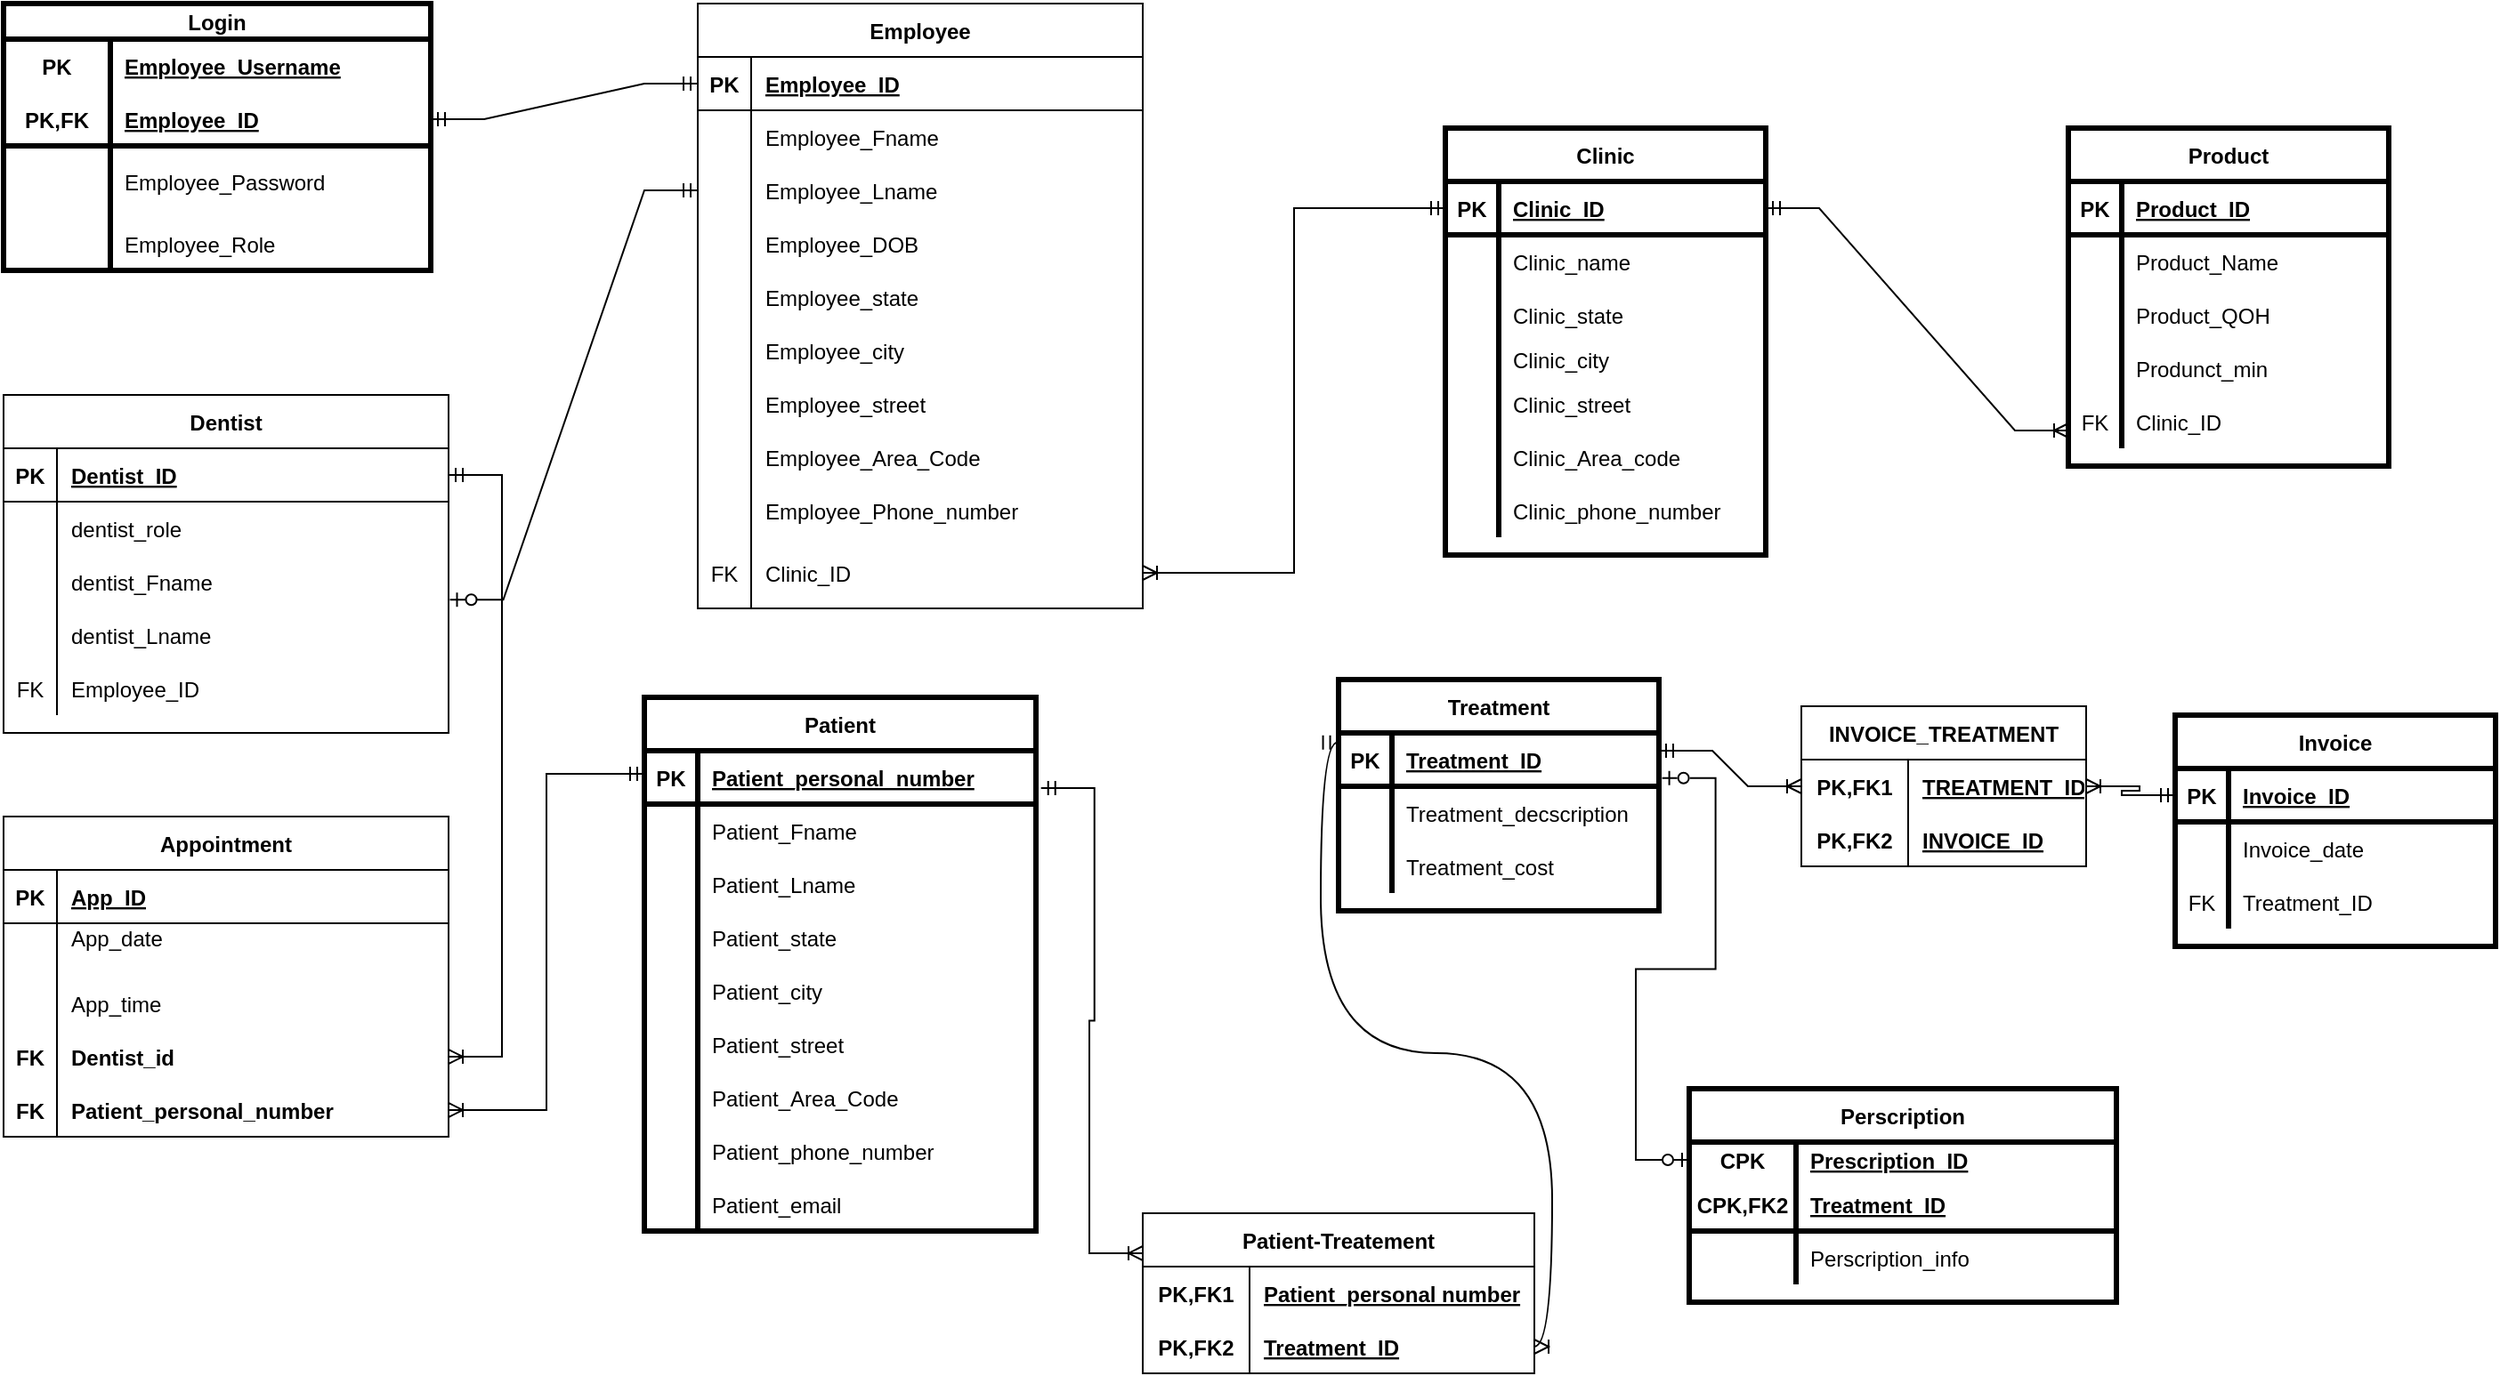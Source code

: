 <mxfile version="16.5.2" type="device"><diagram id="R2lEEEUBdFMjLlhIrx00" name="Page-1"><mxGraphModel dx="1298" dy="674" grid="1" gridSize="10" guides="1" tooltips="1" connect="1" arrows="1" fold="1" page="1" pageScale="1" pageWidth="850" pageHeight="1100" math="0" shadow="0" extFonts="Permanent Marker^https://fonts.googleapis.com/css?family=Permanent+Marker"><root><mxCell id="0"/><mxCell id="1" parent="0"/><mxCell id="C-vyLk0tnHw3VtMMgP7b-2" value="Dentist" style="shape=table;startSize=30;container=1;collapsible=1;childLayout=tableLayout;fixedRows=1;rowLines=0;fontStyle=1;align=center;resizeLast=1;" parent="1" vertex="1"><mxGeometry x="460" y="470" width="250" height="190" as="geometry"/></mxCell><mxCell id="C-vyLk0tnHw3VtMMgP7b-3" value="" style="shape=partialRectangle;collapsible=0;dropTarget=0;pointerEvents=0;fillColor=none;points=[[0,0.5],[1,0.5]];portConstraint=eastwest;top=0;left=0;right=0;bottom=1;" parent="C-vyLk0tnHw3VtMMgP7b-2" vertex="1"><mxGeometry y="30" width="250" height="30" as="geometry"/></mxCell><mxCell id="C-vyLk0tnHw3VtMMgP7b-4" value="PK" style="shape=partialRectangle;overflow=hidden;connectable=0;fillColor=none;top=0;left=0;bottom=0;right=0;fontStyle=1;" parent="C-vyLk0tnHw3VtMMgP7b-3" vertex="1"><mxGeometry width="30" height="30" as="geometry"><mxRectangle width="30" height="30" as="alternateBounds"/></mxGeometry></mxCell><mxCell id="C-vyLk0tnHw3VtMMgP7b-5" value="Dentist_ID" style="shape=partialRectangle;overflow=hidden;connectable=0;fillColor=none;top=0;left=0;bottom=0;right=0;align=left;spacingLeft=6;fontStyle=5;" parent="C-vyLk0tnHw3VtMMgP7b-3" vertex="1"><mxGeometry x="30" width="220" height="30" as="geometry"><mxRectangle width="220" height="30" as="alternateBounds"/></mxGeometry></mxCell><mxCell id="C-vyLk0tnHw3VtMMgP7b-6" value="" style="shape=partialRectangle;collapsible=0;dropTarget=0;pointerEvents=0;fillColor=none;points=[[0,0.5],[1,0.5]];portConstraint=eastwest;top=0;left=0;right=0;bottom=0;" parent="C-vyLk0tnHw3VtMMgP7b-2" vertex="1"><mxGeometry y="60" width="250" height="30" as="geometry"/></mxCell><mxCell id="C-vyLk0tnHw3VtMMgP7b-7" value="" style="shape=partialRectangle;overflow=hidden;connectable=0;fillColor=none;top=0;left=0;bottom=0;right=0;" parent="C-vyLk0tnHw3VtMMgP7b-6" vertex="1"><mxGeometry width="30" height="30" as="geometry"><mxRectangle width="30" height="30" as="alternateBounds"/></mxGeometry></mxCell><mxCell id="C-vyLk0tnHw3VtMMgP7b-8" value="dentist_role" style="shape=partialRectangle;overflow=hidden;connectable=0;fillColor=none;top=0;left=0;bottom=0;right=0;align=left;spacingLeft=6;" parent="C-vyLk0tnHw3VtMMgP7b-6" vertex="1"><mxGeometry x="30" width="220" height="30" as="geometry"><mxRectangle width="220" height="30" as="alternateBounds"/></mxGeometry></mxCell><mxCell id="C-vyLk0tnHw3VtMMgP7b-9" value="" style="shape=partialRectangle;collapsible=0;dropTarget=0;pointerEvents=0;fillColor=none;points=[[0,0.5],[1,0.5]];portConstraint=eastwest;top=0;left=0;right=0;bottom=0;" parent="C-vyLk0tnHw3VtMMgP7b-2" vertex="1"><mxGeometry y="90" width="250" height="30" as="geometry"/></mxCell><mxCell id="C-vyLk0tnHw3VtMMgP7b-10" value="" style="shape=partialRectangle;overflow=hidden;connectable=0;fillColor=none;top=0;left=0;bottom=0;right=0;" parent="C-vyLk0tnHw3VtMMgP7b-9" vertex="1"><mxGeometry width="30" height="30" as="geometry"><mxRectangle width="30" height="30" as="alternateBounds"/></mxGeometry></mxCell><mxCell id="C-vyLk0tnHw3VtMMgP7b-11" value="dentist_Fname" style="shape=partialRectangle;overflow=hidden;connectable=0;fillColor=none;top=0;left=0;bottom=0;right=0;align=left;spacingLeft=6;" parent="C-vyLk0tnHw3VtMMgP7b-9" vertex="1"><mxGeometry x="30" width="220" height="30" as="geometry"><mxRectangle width="220" height="30" as="alternateBounds"/></mxGeometry></mxCell><mxCell id="a67y4uQUMl2CcPaNDsks-413" value="" style="shape=partialRectangle;collapsible=0;dropTarget=0;pointerEvents=0;fillColor=none;points=[[0,0.5],[1,0.5]];portConstraint=eastwest;top=0;left=0;right=0;bottom=0;" parent="C-vyLk0tnHw3VtMMgP7b-2" vertex="1"><mxGeometry y="120" width="250" height="30" as="geometry"/></mxCell><mxCell id="a67y4uQUMl2CcPaNDsks-414" value="" style="shape=partialRectangle;overflow=hidden;connectable=0;fillColor=none;top=0;left=0;bottom=0;right=0;" parent="a67y4uQUMl2CcPaNDsks-413" vertex="1"><mxGeometry width="30" height="30" as="geometry"><mxRectangle width="30" height="30" as="alternateBounds"/></mxGeometry></mxCell><mxCell id="a67y4uQUMl2CcPaNDsks-415" value="dentist_Lname" style="shape=partialRectangle;overflow=hidden;connectable=0;fillColor=none;top=0;left=0;bottom=0;right=0;align=left;spacingLeft=6;" parent="a67y4uQUMl2CcPaNDsks-413" vertex="1"><mxGeometry x="30" width="220" height="30" as="geometry"><mxRectangle width="220" height="30" as="alternateBounds"/></mxGeometry></mxCell><mxCell id="GOpWRVMStKgMPt1uAqIU-2" value="" style="shape=partialRectangle;collapsible=0;dropTarget=0;pointerEvents=0;fillColor=none;points=[[0,0.5],[1,0.5]];portConstraint=eastwest;top=0;left=0;right=0;bottom=0;" parent="C-vyLk0tnHw3VtMMgP7b-2" vertex="1"><mxGeometry y="150" width="250" height="30" as="geometry"/></mxCell><mxCell id="GOpWRVMStKgMPt1uAqIU-3" value="FK" style="shape=partialRectangle;overflow=hidden;connectable=0;fillColor=none;top=0;left=0;bottom=0;right=0;" parent="GOpWRVMStKgMPt1uAqIU-2" vertex="1"><mxGeometry width="30" height="30" as="geometry"><mxRectangle width="30" height="30" as="alternateBounds"/></mxGeometry></mxCell><mxCell id="GOpWRVMStKgMPt1uAqIU-4" value="Employee_ID" style="shape=partialRectangle;overflow=hidden;connectable=0;fillColor=none;top=0;left=0;bottom=0;right=0;align=left;spacingLeft=6;" parent="GOpWRVMStKgMPt1uAqIU-2" vertex="1"><mxGeometry x="30" width="220" height="30" as="geometry"><mxRectangle width="220" height="30" as="alternateBounds"/></mxGeometry></mxCell><mxCell id="C-vyLk0tnHw3VtMMgP7b-23" value="Appointment" style="shape=table;startSize=30;container=1;collapsible=1;childLayout=tableLayout;fixedRows=1;rowLines=0;fontStyle=1;align=center;resizeLast=1;" parent="1" vertex="1"><mxGeometry x="460" y="707" width="250" height="180" as="geometry"/></mxCell><mxCell id="C-vyLk0tnHw3VtMMgP7b-24" value="" style="shape=partialRectangle;collapsible=0;dropTarget=0;pointerEvents=0;fillColor=none;points=[[0,0.5],[1,0.5]];portConstraint=eastwest;top=0;left=0;right=0;bottom=1;" parent="C-vyLk0tnHw3VtMMgP7b-23" vertex="1"><mxGeometry y="30" width="250" height="30" as="geometry"/></mxCell><mxCell id="C-vyLk0tnHw3VtMMgP7b-25" value="PK" style="shape=partialRectangle;overflow=hidden;connectable=0;fillColor=none;top=0;left=0;bottom=0;right=0;fontStyle=1;" parent="C-vyLk0tnHw3VtMMgP7b-24" vertex="1"><mxGeometry width="30" height="30" as="geometry"><mxRectangle width="30" height="30" as="alternateBounds"/></mxGeometry></mxCell><mxCell id="C-vyLk0tnHw3VtMMgP7b-26" value="App_ID" style="shape=partialRectangle;overflow=hidden;connectable=0;fillColor=none;top=0;left=0;bottom=0;right=0;align=left;spacingLeft=6;fontStyle=5;" parent="C-vyLk0tnHw3VtMMgP7b-24" vertex="1"><mxGeometry x="30" width="220" height="30" as="geometry"><mxRectangle width="220" height="30" as="alternateBounds"/></mxGeometry></mxCell><mxCell id="C-vyLk0tnHw3VtMMgP7b-27" value="" style="shape=partialRectangle;collapsible=0;dropTarget=0;pointerEvents=0;fillColor=none;points=[[0,0.5],[1,0.5]];portConstraint=eastwest;top=0;left=0;right=0;bottom=0;strokeWidth=3;" parent="C-vyLk0tnHw3VtMMgP7b-23" vertex="1"><mxGeometry y="60" width="250" height="30" as="geometry"/></mxCell><mxCell id="C-vyLk0tnHw3VtMMgP7b-28" value="" style="shape=partialRectangle;overflow=hidden;connectable=0;fillColor=none;top=0;left=0;bottom=0;right=0;" parent="C-vyLk0tnHw3VtMMgP7b-27" vertex="1"><mxGeometry width="30" height="30" as="geometry"><mxRectangle width="30" height="30" as="alternateBounds"/></mxGeometry></mxCell><mxCell id="C-vyLk0tnHw3VtMMgP7b-29" value="App_date&#10;" style="shape=partialRectangle;overflow=hidden;connectable=0;fillColor=none;top=0;left=0;bottom=0;right=0;align=left;spacingLeft=6;strokeWidth=4;" parent="C-vyLk0tnHw3VtMMgP7b-27" vertex="1"><mxGeometry x="30" width="220" height="30" as="geometry"><mxRectangle width="220" height="30" as="alternateBounds"/></mxGeometry></mxCell><mxCell id="a67y4uQUMl2CcPaNDsks-11" value="" style="shape=partialRectangle;collapsible=0;dropTarget=0;pointerEvents=0;fillColor=none;points=[[0,0.5],[1,0.5]];portConstraint=eastwest;top=0;left=0;right=0;bottom=0;strokeWidth=3;" parent="C-vyLk0tnHw3VtMMgP7b-23" vertex="1"><mxGeometry y="90" width="250" height="30" as="geometry"/></mxCell><mxCell id="a67y4uQUMl2CcPaNDsks-12" value="" style="shape=partialRectangle;overflow=hidden;connectable=0;fillColor=none;top=0;left=0;bottom=0;right=0;" parent="a67y4uQUMl2CcPaNDsks-11" vertex="1"><mxGeometry width="30" height="30" as="geometry"><mxRectangle width="30" height="30" as="alternateBounds"/></mxGeometry></mxCell><mxCell id="a67y4uQUMl2CcPaNDsks-13" value="App_time" style="shape=partialRectangle;overflow=hidden;connectable=0;fillColor=none;top=0;left=0;bottom=0;right=0;align=left;spacingLeft=6;strokeWidth=4;" parent="a67y4uQUMl2CcPaNDsks-11" vertex="1"><mxGeometry x="30" width="220" height="30" as="geometry"><mxRectangle width="220" height="30" as="alternateBounds"/></mxGeometry></mxCell><mxCell id="a67y4uQUMl2CcPaNDsks-14" value="" style="shape=partialRectangle;collapsible=0;dropTarget=0;pointerEvents=0;fillColor=none;points=[[0,0.5],[1,0.5]];portConstraint=eastwest;top=0;left=0;right=0;bottom=0;strokeWidth=3;" parent="C-vyLk0tnHw3VtMMgP7b-23" vertex="1"><mxGeometry y="120" width="250" height="30" as="geometry"/></mxCell><mxCell id="a67y4uQUMl2CcPaNDsks-15" value="FK" style="shape=partialRectangle;overflow=hidden;connectable=0;fillColor=none;top=0;left=0;bottom=0;right=0;fontStyle=1" parent="a67y4uQUMl2CcPaNDsks-14" vertex="1"><mxGeometry width="30" height="30" as="geometry"><mxRectangle width="30" height="30" as="alternateBounds"/></mxGeometry></mxCell><mxCell id="a67y4uQUMl2CcPaNDsks-16" value="Dentist_id" style="shape=partialRectangle;overflow=hidden;connectable=0;fillColor=none;top=0;left=0;bottom=0;right=0;align=left;spacingLeft=6;strokeWidth=4;fontStyle=1" parent="a67y4uQUMl2CcPaNDsks-14" vertex="1"><mxGeometry x="30" width="220" height="30" as="geometry"><mxRectangle width="220" height="30" as="alternateBounds"/></mxGeometry></mxCell><mxCell id="GOpWRVMStKgMPt1uAqIU-6" value="" style="shape=partialRectangle;collapsible=0;dropTarget=0;pointerEvents=0;fillColor=none;points=[[0,0.5],[1,0.5]];portConstraint=eastwest;top=0;left=0;right=0;bottom=0;strokeWidth=3;" parent="C-vyLk0tnHw3VtMMgP7b-23" vertex="1"><mxGeometry y="150" width="250" height="30" as="geometry"/></mxCell><mxCell id="GOpWRVMStKgMPt1uAqIU-7" value="FK" style="shape=partialRectangle;overflow=hidden;connectable=0;fillColor=none;top=0;left=0;bottom=0;right=0;fontStyle=1" parent="GOpWRVMStKgMPt1uAqIU-6" vertex="1"><mxGeometry width="30" height="30" as="geometry"><mxRectangle width="30" height="30" as="alternateBounds"/></mxGeometry></mxCell><mxCell id="GOpWRVMStKgMPt1uAqIU-8" value="Patient_personal_number" style="shape=partialRectangle;overflow=hidden;connectable=0;fillColor=none;top=0;left=0;bottom=0;right=0;align=left;spacingLeft=6;strokeWidth=4;fontStyle=1" parent="GOpWRVMStKgMPt1uAqIU-6" vertex="1"><mxGeometry x="30" width="220" height="30" as="geometry"><mxRectangle width="220" height="30" as="alternateBounds"/></mxGeometry></mxCell><mxCell id="a67y4uQUMl2CcPaNDsks-17" value="Employee" style="shape=table;startSize=30;container=1;collapsible=1;childLayout=tableLayout;fixedRows=1;rowLines=0;fontStyle=1;align=center;resizeLast=1;" parent="1" vertex="1"><mxGeometry x="850" y="250" width="250" height="340" as="geometry"/></mxCell><mxCell id="a67y4uQUMl2CcPaNDsks-18" value="" style="shape=partialRectangle;collapsible=0;dropTarget=0;pointerEvents=0;fillColor=none;points=[[0,0.5],[1,0.5]];portConstraint=eastwest;top=0;left=0;right=0;bottom=1;" parent="a67y4uQUMl2CcPaNDsks-17" vertex="1"><mxGeometry y="30" width="250" height="30" as="geometry"/></mxCell><mxCell id="a67y4uQUMl2CcPaNDsks-19" value="PK" style="shape=partialRectangle;overflow=hidden;connectable=0;fillColor=none;top=0;left=0;bottom=0;right=0;fontStyle=1;" parent="a67y4uQUMl2CcPaNDsks-18" vertex="1"><mxGeometry width="30" height="30" as="geometry"><mxRectangle width="30" height="30" as="alternateBounds"/></mxGeometry></mxCell><mxCell id="a67y4uQUMl2CcPaNDsks-20" value="Employee_ID" style="shape=partialRectangle;overflow=hidden;connectable=0;fillColor=none;top=0;left=0;bottom=0;right=0;align=left;spacingLeft=6;fontStyle=5;" parent="a67y4uQUMl2CcPaNDsks-18" vertex="1"><mxGeometry x="30" width="220" height="30" as="geometry"><mxRectangle width="220" height="30" as="alternateBounds"/></mxGeometry></mxCell><mxCell id="a67y4uQUMl2CcPaNDsks-21" value="" style="shape=partialRectangle;collapsible=0;dropTarget=0;pointerEvents=0;fillColor=none;points=[[0,0.5],[1,0.5]];portConstraint=eastwest;top=0;left=0;right=0;bottom=0;" parent="a67y4uQUMl2CcPaNDsks-17" vertex="1"><mxGeometry y="60" width="250" height="30" as="geometry"/></mxCell><mxCell id="a67y4uQUMl2CcPaNDsks-22" value="" style="shape=partialRectangle;overflow=hidden;connectable=0;fillColor=none;top=0;left=0;bottom=0;right=0;" parent="a67y4uQUMl2CcPaNDsks-21" vertex="1"><mxGeometry width="30" height="30" as="geometry"><mxRectangle width="30" height="30" as="alternateBounds"/></mxGeometry></mxCell><mxCell id="a67y4uQUMl2CcPaNDsks-23" value="Employee_Fname" style="shape=partialRectangle;overflow=hidden;connectable=0;fillColor=none;top=0;left=0;bottom=0;right=0;align=left;spacingLeft=6;" parent="a67y4uQUMl2CcPaNDsks-21" vertex="1"><mxGeometry x="30" width="220" height="30" as="geometry"><mxRectangle width="220" height="30" as="alternateBounds"/></mxGeometry></mxCell><mxCell id="a67y4uQUMl2CcPaNDsks-24" value="" style="shape=partialRectangle;collapsible=0;dropTarget=0;pointerEvents=0;fillColor=none;points=[[0,0.5],[1,0.5]];portConstraint=eastwest;top=0;left=0;right=0;bottom=0;" parent="a67y4uQUMl2CcPaNDsks-17" vertex="1"><mxGeometry y="90" width="250" height="30" as="geometry"/></mxCell><mxCell id="a67y4uQUMl2CcPaNDsks-25" value="" style="shape=partialRectangle;overflow=hidden;connectable=0;fillColor=none;top=0;left=0;bottom=0;right=0;" parent="a67y4uQUMl2CcPaNDsks-24" vertex="1"><mxGeometry width="30" height="30" as="geometry"><mxRectangle width="30" height="30" as="alternateBounds"/></mxGeometry></mxCell><mxCell id="a67y4uQUMl2CcPaNDsks-26" value="Employee_Lname" style="shape=partialRectangle;overflow=hidden;connectable=0;fillColor=none;top=0;left=0;bottom=0;right=0;align=left;spacingLeft=6;" parent="a67y4uQUMl2CcPaNDsks-24" vertex="1"><mxGeometry x="30" width="220" height="30" as="geometry"><mxRectangle width="220" height="30" as="alternateBounds"/></mxGeometry></mxCell><mxCell id="a67y4uQUMl2CcPaNDsks-33" value="" style="shape=partialRectangle;collapsible=0;dropTarget=0;pointerEvents=0;fillColor=none;points=[[0,0.5],[1,0.5]];portConstraint=eastwest;top=0;left=0;right=0;bottom=0;" parent="a67y4uQUMl2CcPaNDsks-17" vertex="1"><mxGeometry y="120" width="250" height="30" as="geometry"/></mxCell><mxCell id="a67y4uQUMl2CcPaNDsks-34" value="" style="shape=partialRectangle;overflow=hidden;connectable=0;fillColor=none;top=0;left=0;bottom=0;right=0;" parent="a67y4uQUMl2CcPaNDsks-33" vertex="1"><mxGeometry width="30" height="30" as="geometry"><mxRectangle width="30" height="30" as="alternateBounds"/></mxGeometry></mxCell><mxCell id="a67y4uQUMl2CcPaNDsks-35" value="Employee_DOB" style="shape=partialRectangle;overflow=hidden;connectable=0;fillColor=none;top=0;left=0;bottom=0;right=0;align=left;spacingLeft=6;" parent="a67y4uQUMl2CcPaNDsks-33" vertex="1"><mxGeometry x="30" width="220" height="30" as="geometry"><mxRectangle width="220" height="30" as="alternateBounds"/></mxGeometry></mxCell><mxCell id="a67y4uQUMl2CcPaNDsks-36" value="" style="shape=partialRectangle;collapsible=0;dropTarget=0;pointerEvents=0;fillColor=none;points=[[0,0.5],[1,0.5]];portConstraint=eastwest;top=0;left=0;right=0;bottom=0;" parent="a67y4uQUMl2CcPaNDsks-17" vertex="1"><mxGeometry y="150" width="250" height="30" as="geometry"/></mxCell><mxCell id="a67y4uQUMl2CcPaNDsks-37" value="" style="shape=partialRectangle;overflow=hidden;connectable=0;fillColor=none;top=0;left=0;bottom=0;right=0;" parent="a67y4uQUMl2CcPaNDsks-36" vertex="1"><mxGeometry width="30" height="30" as="geometry"><mxRectangle width="30" height="30" as="alternateBounds"/></mxGeometry></mxCell><mxCell id="a67y4uQUMl2CcPaNDsks-38" value="Employee_state" style="shape=partialRectangle;overflow=hidden;connectable=0;fillColor=none;top=0;left=0;bottom=0;right=0;align=left;spacingLeft=6;" parent="a67y4uQUMl2CcPaNDsks-36" vertex="1"><mxGeometry x="30" width="220" height="30" as="geometry"><mxRectangle width="220" height="30" as="alternateBounds"/></mxGeometry></mxCell><mxCell id="MR1pYsB_WDh9_slNfG-t-1" value="" style="shape=partialRectangle;collapsible=0;dropTarget=0;pointerEvents=0;fillColor=none;points=[[0,0.5],[1,0.5]];portConstraint=eastwest;top=0;left=0;right=0;bottom=0;" vertex="1" parent="a67y4uQUMl2CcPaNDsks-17"><mxGeometry y="180" width="250" height="30" as="geometry"/></mxCell><mxCell id="MR1pYsB_WDh9_slNfG-t-2" value="" style="shape=partialRectangle;overflow=hidden;connectable=0;fillColor=none;top=0;left=0;bottom=0;right=0;" vertex="1" parent="MR1pYsB_WDh9_slNfG-t-1"><mxGeometry width="30" height="30" as="geometry"><mxRectangle width="30" height="30" as="alternateBounds"/></mxGeometry></mxCell><mxCell id="MR1pYsB_WDh9_slNfG-t-3" value="Employee_city" style="shape=partialRectangle;overflow=hidden;connectable=0;fillColor=none;top=0;left=0;bottom=0;right=0;align=left;spacingLeft=6;" vertex="1" parent="MR1pYsB_WDh9_slNfG-t-1"><mxGeometry x="30" width="220" height="30" as="geometry"><mxRectangle width="220" height="30" as="alternateBounds"/></mxGeometry></mxCell><mxCell id="MR1pYsB_WDh9_slNfG-t-4" value="" style="shape=partialRectangle;collapsible=0;dropTarget=0;pointerEvents=0;fillColor=none;points=[[0,0.5],[1,0.5]];portConstraint=eastwest;top=0;left=0;right=0;bottom=0;" vertex="1" parent="a67y4uQUMl2CcPaNDsks-17"><mxGeometry y="210" width="250" height="30" as="geometry"/></mxCell><mxCell id="MR1pYsB_WDh9_slNfG-t-5" value="" style="shape=partialRectangle;overflow=hidden;connectable=0;fillColor=none;top=0;left=0;bottom=0;right=0;" vertex="1" parent="MR1pYsB_WDh9_slNfG-t-4"><mxGeometry width="30" height="30" as="geometry"><mxRectangle width="30" height="30" as="alternateBounds"/></mxGeometry></mxCell><mxCell id="MR1pYsB_WDh9_slNfG-t-6" value="Employee_street" style="shape=partialRectangle;overflow=hidden;connectable=0;fillColor=none;top=0;left=0;bottom=0;right=0;align=left;spacingLeft=6;" vertex="1" parent="MR1pYsB_WDh9_slNfG-t-4"><mxGeometry x="30" width="220" height="30" as="geometry"><mxRectangle width="220" height="30" as="alternateBounds"/></mxGeometry></mxCell><mxCell id="a67y4uQUMl2CcPaNDsks-55" value="" style="shape=partialRectangle;collapsible=0;dropTarget=0;pointerEvents=0;fillColor=none;points=[[0,0.5],[1,0.5]];portConstraint=eastwest;top=0;left=0;right=0;bottom=0;" parent="a67y4uQUMl2CcPaNDsks-17" vertex="1"><mxGeometry y="240" width="250" height="30" as="geometry"/></mxCell><mxCell id="a67y4uQUMl2CcPaNDsks-56" value="" style="shape=partialRectangle;overflow=hidden;connectable=0;fillColor=none;top=0;left=0;bottom=0;right=0;" parent="a67y4uQUMl2CcPaNDsks-55" vertex="1"><mxGeometry width="30" height="30" as="geometry"><mxRectangle width="30" height="30" as="alternateBounds"/></mxGeometry></mxCell><mxCell id="a67y4uQUMl2CcPaNDsks-57" value="Employee_Area_Code" style="shape=partialRectangle;overflow=hidden;connectable=0;fillColor=none;top=0;left=0;bottom=0;right=0;align=left;spacingLeft=6;" parent="a67y4uQUMl2CcPaNDsks-55" vertex="1"><mxGeometry x="30" width="220" height="30" as="geometry"><mxRectangle width="220" height="30" as="alternateBounds"/></mxGeometry></mxCell><mxCell id="MR1pYsB_WDh9_slNfG-t-25" value="" style="shape=partialRectangle;collapsible=0;dropTarget=0;pointerEvents=0;fillColor=none;points=[[0,0.5],[1,0.5]];portConstraint=eastwest;top=0;left=0;right=0;bottom=0;" vertex="1" parent="a67y4uQUMl2CcPaNDsks-17"><mxGeometry y="270" width="250" height="30" as="geometry"/></mxCell><mxCell id="MR1pYsB_WDh9_slNfG-t-26" value="" style="shape=partialRectangle;overflow=hidden;connectable=0;fillColor=none;top=0;left=0;bottom=0;right=0;" vertex="1" parent="MR1pYsB_WDh9_slNfG-t-25"><mxGeometry width="30" height="30" as="geometry"><mxRectangle width="30" height="30" as="alternateBounds"/></mxGeometry></mxCell><mxCell id="MR1pYsB_WDh9_slNfG-t-27" value="Employee_Phone_number" style="shape=partialRectangle;overflow=hidden;connectable=0;fillColor=none;top=0;left=0;bottom=0;right=0;align=left;spacingLeft=6;" vertex="1" parent="MR1pYsB_WDh9_slNfG-t-25"><mxGeometry x="30" width="220" height="30" as="geometry"><mxRectangle width="220" height="30" as="alternateBounds"/></mxGeometry></mxCell><mxCell id="a67y4uQUMl2CcPaNDsks-389" value="" style="shape=partialRectangle;collapsible=0;dropTarget=0;pointerEvents=0;fillColor=none;points=[[0,0.5],[1,0.5]];portConstraint=eastwest;top=0;left=0;right=0;bottom=0;" parent="a67y4uQUMl2CcPaNDsks-17" vertex="1"><mxGeometry y="300" width="250" height="40" as="geometry"/></mxCell><mxCell id="a67y4uQUMl2CcPaNDsks-390" value="FK" style="shape=partialRectangle;overflow=hidden;connectable=0;fillColor=none;top=0;left=0;bottom=0;right=0;" parent="a67y4uQUMl2CcPaNDsks-389" vertex="1"><mxGeometry width="30" height="40" as="geometry"><mxRectangle width="30" height="40" as="alternateBounds"/></mxGeometry></mxCell><mxCell id="a67y4uQUMl2CcPaNDsks-391" value="Clinic_ID" style="shape=partialRectangle;overflow=hidden;connectable=0;fillColor=none;top=0;left=0;bottom=0;right=0;align=left;spacingLeft=6;" parent="a67y4uQUMl2CcPaNDsks-389" vertex="1"><mxGeometry x="30" width="220" height="40" as="geometry"><mxRectangle width="220" height="40" as="alternateBounds"/></mxGeometry></mxCell><mxCell id="a67y4uQUMl2CcPaNDsks-42" value="Login" style="shape=table;startSize=20;container=1;collapsible=1;childLayout=tableLayout;fixedRows=1;rowLines=0;fontStyle=1;align=center;resizeLast=1;strokeWidth=3;" parent="1" vertex="1"><mxGeometry x="460" y="250" width="240" height="150" as="geometry"/></mxCell><mxCell id="a67y4uQUMl2CcPaNDsks-43" value="" style="shape=tableRow;horizontal=0;startSize=0;swimlaneHead=0;swimlaneBody=0;fillColor=none;collapsible=0;dropTarget=0;points=[[0,0.5],[1,0.5]];portConstraint=eastwest;top=0;left=0;right=0;bottom=0;strokeWidth=3;" parent="a67y4uQUMl2CcPaNDsks-42" vertex="1"><mxGeometry y="20" width="240" height="30" as="geometry"/></mxCell><mxCell id="a67y4uQUMl2CcPaNDsks-44" value="PK" style="shape=partialRectangle;connectable=0;fillColor=none;top=0;left=0;bottom=0;right=0;fontStyle=1;overflow=hidden;strokeWidth=3;" parent="a67y4uQUMl2CcPaNDsks-43" vertex="1"><mxGeometry width="60" height="30" as="geometry"><mxRectangle width="60" height="30" as="alternateBounds"/></mxGeometry></mxCell><mxCell id="a67y4uQUMl2CcPaNDsks-45" value="Employee_Username" style="shape=partialRectangle;connectable=0;fillColor=none;top=0;left=0;bottom=0;right=0;align=left;spacingLeft=6;fontStyle=5;overflow=hidden;strokeWidth=3;" parent="a67y4uQUMl2CcPaNDsks-43" vertex="1"><mxGeometry x="60" width="180" height="30" as="geometry"><mxRectangle width="180" height="30" as="alternateBounds"/></mxGeometry></mxCell><mxCell id="a67y4uQUMl2CcPaNDsks-46" value="" style="shape=tableRow;horizontal=0;startSize=0;swimlaneHead=0;swimlaneBody=0;fillColor=none;collapsible=0;dropTarget=0;points=[[0,0.5],[1,0.5]];portConstraint=eastwest;top=0;left=0;right=0;bottom=1;strokeWidth=3;" parent="a67y4uQUMl2CcPaNDsks-42" vertex="1"><mxGeometry y="50" width="240" height="30" as="geometry"/></mxCell><mxCell id="a67y4uQUMl2CcPaNDsks-47" value="PK,FK" style="shape=partialRectangle;connectable=0;fillColor=none;top=0;left=0;bottom=0;right=0;fontStyle=1;overflow=hidden;strokeWidth=3;" parent="a67y4uQUMl2CcPaNDsks-46" vertex="1"><mxGeometry width="60" height="30" as="geometry"><mxRectangle width="60" height="30" as="alternateBounds"/></mxGeometry></mxCell><mxCell id="a67y4uQUMl2CcPaNDsks-48" value="Employee_ID" style="shape=partialRectangle;connectable=0;fillColor=none;top=0;left=0;bottom=0;right=0;align=left;spacingLeft=6;fontStyle=5;overflow=hidden;strokeWidth=3;" parent="a67y4uQUMl2CcPaNDsks-46" vertex="1"><mxGeometry x="60" width="180" height="30" as="geometry"><mxRectangle width="180" height="30" as="alternateBounds"/></mxGeometry></mxCell><mxCell id="a67y4uQUMl2CcPaNDsks-49" value="" style="shape=tableRow;horizontal=0;startSize=0;swimlaneHead=0;swimlaneBody=0;fillColor=none;collapsible=0;dropTarget=0;points=[[0,0.5],[1,0.5]];portConstraint=eastwest;top=0;left=0;right=0;bottom=0;strokeWidth=3;" parent="a67y4uQUMl2CcPaNDsks-42" vertex="1"><mxGeometry y="80" width="240" height="40" as="geometry"/></mxCell><mxCell id="a67y4uQUMl2CcPaNDsks-50" value="" style="shape=partialRectangle;connectable=0;fillColor=none;top=0;left=0;bottom=0;right=0;editable=1;overflow=hidden;strokeWidth=3;" parent="a67y4uQUMl2CcPaNDsks-49" vertex="1"><mxGeometry width="60" height="40" as="geometry"><mxRectangle width="60" height="40" as="alternateBounds"/></mxGeometry></mxCell><mxCell id="a67y4uQUMl2CcPaNDsks-51" value="Employee_Password" style="shape=partialRectangle;connectable=0;fillColor=none;top=0;left=0;bottom=0;right=0;align=left;spacingLeft=6;overflow=hidden;strokeWidth=3;" parent="a67y4uQUMl2CcPaNDsks-49" vertex="1"><mxGeometry x="60" width="180" height="40" as="geometry"><mxRectangle width="180" height="40" as="alternateBounds"/></mxGeometry></mxCell><mxCell id="1z3J0b9alaSzLcgJn8L5-1" value="" style="shape=tableRow;horizontal=0;startSize=0;swimlaneHead=0;swimlaneBody=0;fillColor=none;collapsible=0;dropTarget=0;points=[[0,0.5],[1,0.5]];portConstraint=eastwest;top=0;left=0;right=0;bottom=0;strokeWidth=3;" parent="a67y4uQUMl2CcPaNDsks-42" vertex="1"><mxGeometry y="120" width="240" height="30" as="geometry"/></mxCell><mxCell id="1z3J0b9alaSzLcgJn8L5-2" value="" style="shape=partialRectangle;connectable=0;fillColor=none;top=0;left=0;bottom=0;right=0;editable=1;overflow=hidden;strokeWidth=3;" parent="1z3J0b9alaSzLcgJn8L5-1" vertex="1"><mxGeometry width="60" height="30" as="geometry"><mxRectangle width="60" height="30" as="alternateBounds"/></mxGeometry></mxCell><mxCell id="1z3J0b9alaSzLcgJn8L5-3" value="" style="shape=partialRectangle;connectable=0;fillColor=none;top=0;left=0;bottom=0;right=0;align=left;spacingLeft=6;overflow=hidden;strokeWidth=3;" parent="1z3J0b9alaSzLcgJn8L5-1" vertex="1"><mxGeometry x="60" width="180" height="30" as="geometry"><mxRectangle width="180" height="30" as="alternateBounds"/></mxGeometry></mxCell><mxCell id="a67y4uQUMl2CcPaNDsks-59" value="Clinic" style="shape=table;startSize=30;container=1;collapsible=1;childLayout=tableLayout;fixedRows=1;rowLines=0;fontStyle=1;align=center;resizeLast=1;strokeWidth=3;" parent="1" vertex="1"><mxGeometry x="1270" y="320" width="180" height="240" as="geometry"/></mxCell><mxCell id="a67y4uQUMl2CcPaNDsks-60" value="" style="shape=tableRow;horizontal=0;startSize=0;swimlaneHead=0;swimlaneBody=0;fillColor=none;collapsible=0;dropTarget=0;points=[[0,0.5],[1,0.5]];portConstraint=eastwest;top=0;left=0;right=0;bottom=1;strokeWidth=3;" parent="a67y4uQUMl2CcPaNDsks-59" vertex="1"><mxGeometry y="30" width="180" height="30" as="geometry"/></mxCell><mxCell id="a67y4uQUMl2CcPaNDsks-61" value="PK" style="shape=partialRectangle;connectable=0;fillColor=none;top=0;left=0;bottom=0;right=0;fontStyle=1;overflow=hidden;strokeWidth=3;" parent="a67y4uQUMl2CcPaNDsks-60" vertex="1"><mxGeometry width="30" height="30" as="geometry"><mxRectangle width="30" height="30" as="alternateBounds"/></mxGeometry></mxCell><mxCell id="a67y4uQUMl2CcPaNDsks-62" value="Clinic_ID" style="shape=partialRectangle;connectable=0;fillColor=none;top=0;left=0;bottom=0;right=0;align=left;spacingLeft=6;fontStyle=5;overflow=hidden;strokeWidth=3;" parent="a67y4uQUMl2CcPaNDsks-60" vertex="1"><mxGeometry x="30" width="150" height="30" as="geometry"><mxRectangle width="150" height="30" as="alternateBounds"/></mxGeometry></mxCell><mxCell id="a67y4uQUMl2CcPaNDsks-63" value="" style="shape=tableRow;horizontal=0;startSize=0;swimlaneHead=0;swimlaneBody=0;fillColor=none;collapsible=0;dropTarget=0;points=[[0,0.5],[1,0.5]];portConstraint=eastwest;top=0;left=0;right=0;bottom=0;strokeWidth=3;" parent="a67y4uQUMl2CcPaNDsks-59" vertex="1"><mxGeometry y="60" width="180" height="30" as="geometry"/></mxCell><mxCell id="a67y4uQUMl2CcPaNDsks-64" value="" style="shape=partialRectangle;connectable=0;fillColor=none;top=0;left=0;bottom=0;right=0;editable=1;overflow=hidden;strokeWidth=3;" parent="a67y4uQUMl2CcPaNDsks-63" vertex="1"><mxGeometry width="30" height="30" as="geometry"><mxRectangle width="30" height="30" as="alternateBounds"/></mxGeometry></mxCell><mxCell id="a67y4uQUMl2CcPaNDsks-65" value="Clinic_name" style="shape=partialRectangle;connectable=0;fillColor=none;top=0;left=0;bottom=0;right=0;align=left;spacingLeft=6;overflow=hidden;strokeWidth=3;" parent="a67y4uQUMl2CcPaNDsks-63" vertex="1"><mxGeometry x="30" width="150" height="30" as="geometry"><mxRectangle width="150" height="30" as="alternateBounds"/></mxGeometry></mxCell><mxCell id="a67y4uQUMl2CcPaNDsks-66" value="" style="shape=tableRow;horizontal=0;startSize=0;swimlaneHead=0;swimlaneBody=0;fillColor=none;collapsible=0;dropTarget=0;points=[[0,0.5],[1,0.5]];portConstraint=eastwest;top=0;left=0;right=0;bottom=0;strokeWidth=3;" parent="a67y4uQUMl2CcPaNDsks-59" vertex="1"><mxGeometry y="90" width="180" height="30" as="geometry"/></mxCell><mxCell id="a67y4uQUMl2CcPaNDsks-67" value="" style="shape=partialRectangle;connectable=0;fillColor=none;top=0;left=0;bottom=0;right=0;editable=1;overflow=hidden;strokeWidth=3;" parent="a67y4uQUMl2CcPaNDsks-66" vertex="1"><mxGeometry width="30" height="30" as="geometry"><mxRectangle width="30" height="30" as="alternateBounds"/></mxGeometry></mxCell><mxCell id="a67y4uQUMl2CcPaNDsks-68" value="Clinic_state" style="shape=partialRectangle;connectable=0;fillColor=none;top=0;left=0;bottom=0;right=0;align=left;spacingLeft=6;overflow=hidden;strokeWidth=3;" parent="a67y4uQUMl2CcPaNDsks-66" vertex="1"><mxGeometry x="30" width="150" height="30" as="geometry"><mxRectangle width="150" height="30" as="alternateBounds"/></mxGeometry></mxCell><mxCell id="MR1pYsB_WDh9_slNfG-t-10" value="" style="shape=tableRow;horizontal=0;startSize=0;swimlaneHead=0;swimlaneBody=0;fillColor=none;collapsible=0;dropTarget=0;points=[[0,0.5],[1,0.5]];portConstraint=eastwest;top=0;left=0;right=0;bottom=0;strokeWidth=3;" vertex="1" parent="a67y4uQUMl2CcPaNDsks-59"><mxGeometry y="120" width="180" height="20" as="geometry"/></mxCell><mxCell id="MR1pYsB_WDh9_slNfG-t-11" value="" style="shape=partialRectangle;connectable=0;fillColor=none;top=0;left=0;bottom=0;right=0;editable=1;overflow=hidden;strokeWidth=3;" vertex="1" parent="MR1pYsB_WDh9_slNfG-t-10"><mxGeometry width="30" height="20" as="geometry"><mxRectangle width="30" height="20" as="alternateBounds"/></mxGeometry></mxCell><mxCell id="MR1pYsB_WDh9_slNfG-t-12" value="Clinic_city" style="shape=partialRectangle;connectable=0;fillColor=none;top=0;left=0;bottom=0;right=0;align=left;spacingLeft=6;overflow=hidden;strokeWidth=3;" vertex="1" parent="MR1pYsB_WDh9_slNfG-t-10"><mxGeometry x="30" width="150" height="20" as="geometry"><mxRectangle width="150" height="20" as="alternateBounds"/></mxGeometry></mxCell><mxCell id="MR1pYsB_WDh9_slNfG-t-13" value="" style="shape=tableRow;horizontal=0;startSize=0;swimlaneHead=0;swimlaneBody=0;fillColor=none;collapsible=0;dropTarget=0;points=[[0,0.5],[1,0.5]];portConstraint=eastwest;top=0;left=0;right=0;bottom=0;strokeWidth=3;" vertex="1" parent="a67y4uQUMl2CcPaNDsks-59"><mxGeometry y="140" width="180" height="30" as="geometry"/></mxCell><mxCell id="MR1pYsB_WDh9_slNfG-t-14" value="" style="shape=partialRectangle;connectable=0;fillColor=none;top=0;left=0;bottom=0;right=0;editable=1;overflow=hidden;strokeWidth=3;" vertex="1" parent="MR1pYsB_WDh9_slNfG-t-13"><mxGeometry width="30" height="30" as="geometry"><mxRectangle width="30" height="30" as="alternateBounds"/></mxGeometry></mxCell><mxCell id="MR1pYsB_WDh9_slNfG-t-15" value="Clinic_street" style="shape=partialRectangle;connectable=0;fillColor=none;top=0;left=0;bottom=0;right=0;align=left;spacingLeft=6;overflow=hidden;strokeWidth=3;" vertex="1" parent="MR1pYsB_WDh9_slNfG-t-13"><mxGeometry x="30" width="150" height="30" as="geometry"><mxRectangle width="150" height="30" as="alternateBounds"/></mxGeometry></mxCell><mxCell id="MR1pYsB_WDh9_slNfG-t-22" value="" style="shape=tableRow;horizontal=0;startSize=0;swimlaneHead=0;swimlaneBody=0;fillColor=none;collapsible=0;dropTarget=0;points=[[0,0.5],[1,0.5]];portConstraint=eastwest;top=0;left=0;right=0;bottom=0;strokeWidth=3;" vertex="1" parent="a67y4uQUMl2CcPaNDsks-59"><mxGeometry y="170" width="180" height="30" as="geometry"/></mxCell><mxCell id="MR1pYsB_WDh9_slNfG-t-23" value="" style="shape=partialRectangle;connectable=0;fillColor=none;top=0;left=0;bottom=0;right=0;editable=1;overflow=hidden;strokeWidth=3;" vertex="1" parent="MR1pYsB_WDh9_slNfG-t-22"><mxGeometry width="30" height="30" as="geometry"><mxRectangle width="30" height="30" as="alternateBounds"/></mxGeometry></mxCell><mxCell id="MR1pYsB_WDh9_slNfG-t-24" value="Clinic_Area_code" style="shape=partialRectangle;connectable=0;fillColor=none;top=0;left=0;bottom=0;right=0;align=left;spacingLeft=6;overflow=hidden;strokeWidth=3;" vertex="1" parent="MR1pYsB_WDh9_slNfG-t-22"><mxGeometry x="30" width="150" height="30" as="geometry"><mxRectangle width="150" height="30" as="alternateBounds"/></mxGeometry></mxCell><mxCell id="a67y4uQUMl2CcPaNDsks-69" value="" style="shape=tableRow;horizontal=0;startSize=0;swimlaneHead=0;swimlaneBody=0;fillColor=none;collapsible=0;dropTarget=0;points=[[0,0.5],[1,0.5]];portConstraint=eastwest;top=0;left=0;right=0;bottom=0;strokeWidth=3;" parent="a67y4uQUMl2CcPaNDsks-59" vertex="1"><mxGeometry y="200" width="180" height="30" as="geometry"/></mxCell><mxCell id="a67y4uQUMl2CcPaNDsks-70" value="" style="shape=partialRectangle;connectable=0;fillColor=none;top=0;left=0;bottom=0;right=0;editable=1;overflow=hidden;strokeWidth=3;" parent="a67y4uQUMl2CcPaNDsks-69" vertex="1"><mxGeometry width="30" height="30" as="geometry"><mxRectangle width="30" height="30" as="alternateBounds"/></mxGeometry></mxCell><mxCell id="a67y4uQUMl2CcPaNDsks-71" value="Clinic_phone_number" style="shape=partialRectangle;connectable=0;fillColor=none;top=0;left=0;bottom=0;right=0;align=left;spacingLeft=6;overflow=hidden;strokeWidth=3;" parent="a67y4uQUMl2CcPaNDsks-69" vertex="1"><mxGeometry x="30" width="150" height="30" as="geometry"><mxRectangle width="150" height="30" as="alternateBounds"/></mxGeometry></mxCell><mxCell id="a67y4uQUMl2CcPaNDsks-388" value="" style="edgeStyle=entityRelationEdgeStyle;fontSize=12;html=1;endArrow=ERmandOne;startArrow=ERmandOne;rounded=0;entryX=0;entryY=0.5;entryDx=0;entryDy=0;exitX=1;exitY=0.5;exitDx=0;exitDy=0;" parent="1" source="a67y4uQUMl2CcPaNDsks-46" target="a67y4uQUMl2CcPaNDsks-18" edge="1"><mxGeometry width="100" height="100" relative="1" as="geometry"><mxPoint x="690" y="390" as="sourcePoint"/><mxPoint x="790" y="290" as="targetPoint"/></mxGeometry></mxCell><mxCell id="a67y4uQUMl2CcPaNDsks-393" value="Product" style="shape=table;startSize=30;container=1;collapsible=1;childLayout=tableLayout;fixedRows=1;rowLines=0;fontStyle=1;align=center;resizeLast=1;strokeWidth=3;" parent="1" vertex="1"><mxGeometry x="1620" y="320" width="180" height="190" as="geometry"/></mxCell><mxCell id="a67y4uQUMl2CcPaNDsks-394" value="" style="shape=tableRow;horizontal=0;startSize=0;swimlaneHead=0;swimlaneBody=0;fillColor=none;collapsible=0;dropTarget=0;points=[[0,0.5],[1,0.5]];portConstraint=eastwest;top=0;left=0;right=0;bottom=1;strokeWidth=3;" parent="a67y4uQUMl2CcPaNDsks-393" vertex="1"><mxGeometry y="30" width="180" height="30" as="geometry"/></mxCell><mxCell id="a67y4uQUMl2CcPaNDsks-395" value="PK" style="shape=partialRectangle;connectable=0;fillColor=none;top=0;left=0;bottom=0;right=0;fontStyle=1;overflow=hidden;strokeWidth=3;" parent="a67y4uQUMl2CcPaNDsks-394" vertex="1"><mxGeometry width="30" height="30" as="geometry"><mxRectangle width="30" height="30" as="alternateBounds"/></mxGeometry></mxCell><mxCell id="a67y4uQUMl2CcPaNDsks-396" value="Product_ID" style="shape=partialRectangle;connectable=0;fillColor=none;top=0;left=0;bottom=0;right=0;align=left;spacingLeft=6;fontStyle=5;overflow=hidden;strokeWidth=3;" parent="a67y4uQUMl2CcPaNDsks-394" vertex="1"><mxGeometry x="30" width="150" height="30" as="geometry"><mxRectangle width="150" height="30" as="alternateBounds"/></mxGeometry></mxCell><mxCell id="a67y4uQUMl2CcPaNDsks-397" value="" style="shape=tableRow;horizontal=0;startSize=0;swimlaneHead=0;swimlaneBody=0;fillColor=none;collapsible=0;dropTarget=0;points=[[0,0.5],[1,0.5]];portConstraint=eastwest;top=0;left=0;right=0;bottom=0;strokeWidth=3;" parent="a67y4uQUMl2CcPaNDsks-393" vertex="1"><mxGeometry y="60" width="180" height="30" as="geometry"/></mxCell><mxCell id="a67y4uQUMl2CcPaNDsks-398" value="" style="shape=partialRectangle;connectable=0;fillColor=none;top=0;left=0;bottom=0;right=0;editable=1;overflow=hidden;strokeWidth=3;" parent="a67y4uQUMl2CcPaNDsks-397" vertex="1"><mxGeometry width="30" height="30" as="geometry"><mxRectangle width="30" height="30" as="alternateBounds"/></mxGeometry></mxCell><mxCell id="a67y4uQUMl2CcPaNDsks-399" value="Product_Name" style="shape=partialRectangle;connectable=0;fillColor=none;top=0;left=0;bottom=0;right=0;align=left;spacingLeft=6;overflow=hidden;strokeWidth=3;" parent="a67y4uQUMl2CcPaNDsks-397" vertex="1"><mxGeometry x="30" width="150" height="30" as="geometry"><mxRectangle width="150" height="30" as="alternateBounds"/></mxGeometry></mxCell><mxCell id="a67y4uQUMl2CcPaNDsks-400" value="" style="shape=tableRow;horizontal=0;startSize=0;swimlaneHead=0;swimlaneBody=0;fillColor=none;collapsible=0;dropTarget=0;points=[[0,0.5],[1,0.5]];portConstraint=eastwest;top=0;left=0;right=0;bottom=0;strokeWidth=3;" parent="a67y4uQUMl2CcPaNDsks-393" vertex="1"><mxGeometry y="90" width="180" height="30" as="geometry"/></mxCell><mxCell id="a67y4uQUMl2CcPaNDsks-401" value="" style="shape=partialRectangle;connectable=0;fillColor=none;top=0;left=0;bottom=0;right=0;editable=1;overflow=hidden;strokeWidth=3;" parent="a67y4uQUMl2CcPaNDsks-400" vertex="1"><mxGeometry width="30" height="30" as="geometry"><mxRectangle width="30" height="30" as="alternateBounds"/></mxGeometry></mxCell><mxCell id="a67y4uQUMl2CcPaNDsks-402" value="Product_QOH" style="shape=partialRectangle;connectable=0;fillColor=none;top=0;left=0;bottom=0;right=0;align=left;spacingLeft=6;overflow=hidden;strokeWidth=3;" parent="a67y4uQUMl2CcPaNDsks-400" vertex="1"><mxGeometry x="30" width="150" height="30" as="geometry"><mxRectangle width="150" height="30" as="alternateBounds"/></mxGeometry></mxCell><mxCell id="a67y4uQUMl2CcPaNDsks-403" value="" style="shape=tableRow;horizontal=0;startSize=0;swimlaneHead=0;swimlaneBody=0;fillColor=none;collapsible=0;dropTarget=0;points=[[0,0.5],[1,0.5]];portConstraint=eastwest;top=0;left=0;right=0;bottom=0;strokeWidth=3;" parent="a67y4uQUMl2CcPaNDsks-393" vertex="1"><mxGeometry y="120" width="180" height="30" as="geometry"/></mxCell><mxCell id="a67y4uQUMl2CcPaNDsks-404" value="" style="shape=partialRectangle;connectable=0;fillColor=none;top=0;left=0;bottom=0;right=0;editable=1;overflow=hidden;strokeWidth=3;" parent="a67y4uQUMl2CcPaNDsks-403" vertex="1"><mxGeometry width="30" height="30" as="geometry"><mxRectangle width="30" height="30" as="alternateBounds"/></mxGeometry></mxCell><mxCell id="a67y4uQUMl2CcPaNDsks-405" value="Produnct_min" style="shape=partialRectangle;connectable=0;fillColor=none;top=0;left=0;bottom=0;right=0;align=left;spacingLeft=6;overflow=hidden;strokeWidth=3;" parent="a67y4uQUMl2CcPaNDsks-403" vertex="1"><mxGeometry x="30" width="150" height="30" as="geometry"><mxRectangle width="150" height="30" as="alternateBounds"/></mxGeometry></mxCell><mxCell id="a67y4uQUMl2CcPaNDsks-406" value="" style="shape=tableRow;horizontal=0;startSize=0;swimlaneHead=0;swimlaneBody=0;fillColor=none;collapsible=0;dropTarget=0;points=[[0,0.5],[1,0.5]];portConstraint=eastwest;top=0;left=0;right=0;bottom=0;strokeWidth=3;" parent="a67y4uQUMl2CcPaNDsks-393" vertex="1"><mxGeometry y="150" width="180" height="30" as="geometry"/></mxCell><mxCell id="a67y4uQUMl2CcPaNDsks-407" value="FK" style="shape=partialRectangle;connectable=0;fillColor=none;top=0;left=0;bottom=0;right=0;editable=1;overflow=hidden;strokeWidth=3;" parent="a67y4uQUMl2CcPaNDsks-406" vertex="1"><mxGeometry width="30" height="30" as="geometry"><mxRectangle width="30" height="30" as="alternateBounds"/></mxGeometry></mxCell><mxCell id="a67y4uQUMl2CcPaNDsks-408" value="Clinic_ID" style="shape=partialRectangle;connectable=0;fillColor=none;top=0;left=0;bottom=0;right=0;align=left;spacingLeft=6;overflow=hidden;strokeWidth=3;" parent="a67y4uQUMl2CcPaNDsks-406" vertex="1"><mxGeometry x="30" width="150" height="30" as="geometry"><mxRectangle width="150" height="30" as="alternateBounds"/></mxGeometry></mxCell><mxCell id="a67y4uQUMl2CcPaNDsks-416" value="Patient" style="shape=table;startSize=30;container=1;collapsible=1;childLayout=tableLayout;fixedRows=1;rowLines=0;fontStyle=1;align=center;resizeLast=1;strokeWidth=3;" parent="1" vertex="1"><mxGeometry x="820" y="640" width="220" height="300" as="geometry"/></mxCell><mxCell id="a67y4uQUMl2CcPaNDsks-417" value="" style="shape=tableRow;horizontal=0;startSize=0;swimlaneHead=0;swimlaneBody=0;fillColor=none;collapsible=0;dropTarget=0;points=[[0,0.5],[1,0.5]];portConstraint=eastwest;top=0;left=0;right=0;bottom=1;strokeWidth=3;" parent="a67y4uQUMl2CcPaNDsks-416" vertex="1"><mxGeometry y="30" width="220" height="30" as="geometry"/></mxCell><mxCell id="a67y4uQUMl2CcPaNDsks-418" value="PK" style="shape=partialRectangle;connectable=0;fillColor=none;top=0;left=0;bottom=0;right=0;fontStyle=1;overflow=hidden;strokeWidth=3;" parent="a67y4uQUMl2CcPaNDsks-417" vertex="1"><mxGeometry width="30" height="30" as="geometry"><mxRectangle width="30" height="30" as="alternateBounds"/></mxGeometry></mxCell><mxCell id="a67y4uQUMl2CcPaNDsks-419" value="Patient_personal_number" style="shape=partialRectangle;connectable=0;fillColor=none;top=0;left=0;bottom=0;right=0;align=left;spacingLeft=6;fontStyle=5;overflow=hidden;strokeWidth=3;" parent="a67y4uQUMl2CcPaNDsks-417" vertex="1"><mxGeometry x="30" width="190" height="30" as="geometry"><mxRectangle width="190" height="30" as="alternateBounds"/></mxGeometry></mxCell><mxCell id="a67y4uQUMl2CcPaNDsks-420" value="" style="shape=tableRow;horizontal=0;startSize=0;swimlaneHead=0;swimlaneBody=0;fillColor=none;collapsible=0;dropTarget=0;points=[[0,0.5],[1,0.5]];portConstraint=eastwest;top=0;left=0;right=0;bottom=0;strokeWidth=3;" parent="a67y4uQUMl2CcPaNDsks-416" vertex="1"><mxGeometry y="60" width="220" height="30" as="geometry"/></mxCell><mxCell id="a67y4uQUMl2CcPaNDsks-421" value="" style="shape=partialRectangle;connectable=0;fillColor=none;top=0;left=0;bottom=0;right=0;editable=1;overflow=hidden;strokeWidth=3;" parent="a67y4uQUMl2CcPaNDsks-420" vertex="1"><mxGeometry width="30" height="30" as="geometry"><mxRectangle width="30" height="30" as="alternateBounds"/></mxGeometry></mxCell><mxCell id="a67y4uQUMl2CcPaNDsks-422" value="Patient_Fname" style="shape=partialRectangle;connectable=0;fillColor=none;top=0;left=0;bottom=0;right=0;align=left;spacingLeft=6;overflow=hidden;strokeWidth=3;" parent="a67y4uQUMl2CcPaNDsks-420" vertex="1"><mxGeometry x="30" width="190" height="30" as="geometry"><mxRectangle width="190" height="30" as="alternateBounds"/></mxGeometry></mxCell><mxCell id="a67y4uQUMl2CcPaNDsks-423" value="" style="shape=tableRow;horizontal=0;startSize=0;swimlaneHead=0;swimlaneBody=0;fillColor=none;collapsible=0;dropTarget=0;points=[[0,0.5],[1,0.5]];portConstraint=eastwest;top=0;left=0;right=0;bottom=0;strokeWidth=3;" parent="a67y4uQUMl2CcPaNDsks-416" vertex="1"><mxGeometry y="90" width="220" height="30" as="geometry"/></mxCell><mxCell id="a67y4uQUMl2CcPaNDsks-424" value="" style="shape=partialRectangle;connectable=0;fillColor=none;top=0;left=0;bottom=0;right=0;editable=1;overflow=hidden;strokeWidth=3;" parent="a67y4uQUMl2CcPaNDsks-423" vertex="1"><mxGeometry width="30" height="30" as="geometry"><mxRectangle width="30" height="30" as="alternateBounds"/></mxGeometry></mxCell><mxCell id="a67y4uQUMl2CcPaNDsks-425" value="Patient_Lname" style="shape=partialRectangle;connectable=0;fillColor=none;top=0;left=0;bottom=0;right=0;align=left;spacingLeft=6;overflow=hidden;strokeWidth=3;" parent="a67y4uQUMl2CcPaNDsks-423" vertex="1"><mxGeometry x="30" width="190" height="30" as="geometry"><mxRectangle width="190" height="30" as="alternateBounds"/></mxGeometry></mxCell><mxCell id="a67y4uQUMl2CcPaNDsks-426" value="" style="shape=tableRow;horizontal=0;startSize=0;swimlaneHead=0;swimlaneBody=0;fillColor=none;collapsible=0;dropTarget=0;points=[[0,0.5],[1,0.5]];portConstraint=eastwest;top=0;left=0;right=0;bottom=0;strokeWidth=3;" parent="a67y4uQUMl2CcPaNDsks-416" vertex="1"><mxGeometry y="120" width="220" height="30" as="geometry"/></mxCell><mxCell id="a67y4uQUMl2CcPaNDsks-427" value="" style="shape=partialRectangle;connectable=0;fillColor=none;top=0;left=0;bottom=0;right=0;editable=1;overflow=hidden;strokeWidth=3;" parent="a67y4uQUMl2CcPaNDsks-426" vertex="1"><mxGeometry width="30" height="30" as="geometry"><mxRectangle width="30" height="30" as="alternateBounds"/></mxGeometry></mxCell><mxCell id="a67y4uQUMl2CcPaNDsks-428" value="Patient_state" style="shape=partialRectangle;connectable=0;fillColor=none;top=0;left=0;bottom=0;right=0;align=left;spacingLeft=6;overflow=hidden;strokeWidth=3;" parent="a67y4uQUMl2CcPaNDsks-426" vertex="1"><mxGeometry x="30" width="190" height="30" as="geometry"><mxRectangle width="190" height="30" as="alternateBounds"/></mxGeometry></mxCell><mxCell id="MR1pYsB_WDh9_slNfG-t-16" value="" style="shape=tableRow;horizontal=0;startSize=0;swimlaneHead=0;swimlaneBody=0;fillColor=none;collapsible=0;dropTarget=0;points=[[0,0.5],[1,0.5]];portConstraint=eastwest;top=0;left=0;right=0;bottom=0;strokeWidth=3;" vertex="1" parent="a67y4uQUMl2CcPaNDsks-416"><mxGeometry y="150" width="220" height="30" as="geometry"/></mxCell><mxCell id="MR1pYsB_WDh9_slNfG-t-17" value="" style="shape=partialRectangle;connectable=0;fillColor=none;top=0;left=0;bottom=0;right=0;editable=1;overflow=hidden;strokeWidth=3;" vertex="1" parent="MR1pYsB_WDh9_slNfG-t-16"><mxGeometry width="30" height="30" as="geometry"><mxRectangle width="30" height="30" as="alternateBounds"/></mxGeometry></mxCell><mxCell id="MR1pYsB_WDh9_slNfG-t-18" value="Patient_city" style="shape=partialRectangle;connectable=0;fillColor=none;top=0;left=0;bottom=0;right=0;align=left;spacingLeft=6;overflow=hidden;strokeWidth=3;" vertex="1" parent="MR1pYsB_WDh9_slNfG-t-16"><mxGeometry x="30" width="190" height="30" as="geometry"><mxRectangle width="190" height="30" as="alternateBounds"/></mxGeometry></mxCell><mxCell id="MR1pYsB_WDh9_slNfG-t-19" value="" style="shape=tableRow;horizontal=0;startSize=0;swimlaneHead=0;swimlaneBody=0;fillColor=none;collapsible=0;dropTarget=0;points=[[0,0.5],[1,0.5]];portConstraint=eastwest;top=0;left=0;right=0;bottom=0;strokeWidth=3;" vertex="1" parent="a67y4uQUMl2CcPaNDsks-416"><mxGeometry y="180" width="220" height="30" as="geometry"/></mxCell><mxCell id="MR1pYsB_WDh9_slNfG-t-20" value="" style="shape=partialRectangle;connectable=0;fillColor=none;top=0;left=0;bottom=0;right=0;editable=1;overflow=hidden;strokeWidth=3;" vertex="1" parent="MR1pYsB_WDh9_slNfG-t-19"><mxGeometry width="30" height="30" as="geometry"><mxRectangle width="30" height="30" as="alternateBounds"/></mxGeometry></mxCell><mxCell id="MR1pYsB_WDh9_slNfG-t-21" value="Patient_street" style="shape=partialRectangle;connectable=0;fillColor=none;top=0;left=0;bottom=0;right=0;align=left;spacingLeft=6;overflow=hidden;strokeWidth=3;" vertex="1" parent="MR1pYsB_WDh9_slNfG-t-19"><mxGeometry x="30" width="190" height="30" as="geometry"><mxRectangle width="190" height="30" as="alternateBounds"/></mxGeometry></mxCell><mxCell id="a67y4uQUMl2CcPaNDsks-429" value="" style="shape=tableRow;horizontal=0;startSize=0;swimlaneHead=0;swimlaneBody=0;fillColor=none;collapsible=0;dropTarget=0;points=[[0,0.5],[1,0.5]];portConstraint=eastwest;top=0;left=0;right=0;bottom=0;strokeWidth=3;" parent="a67y4uQUMl2CcPaNDsks-416" vertex="1"><mxGeometry y="210" width="220" height="30" as="geometry"/></mxCell><mxCell id="a67y4uQUMl2CcPaNDsks-430" value="" style="shape=partialRectangle;connectable=0;fillColor=none;top=0;left=0;bottom=0;right=0;editable=1;overflow=hidden;strokeWidth=3;" parent="a67y4uQUMl2CcPaNDsks-429" vertex="1"><mxGeometry width="30" height="30" as="geometry"><mxRectangle width="30" height="30" as="alternateBounds"/></mxGeometry></mxCell><mxCell id="a67y4uQUMl2CcPaNDsks-431" value="Patient_Area_Code" style="shape=partialRectangle;connectable=0;fillColor=none;top=0;left=0;bottom=0;right=0;align=left;spacingLeft=6;overflow=hidden;strokeWidth=3;" parent="a67y4uQUMl2CcPaNDsks-429" vertex="1"><mxGeometry x="30" width="190" height="30" as="geometry"><mxRectangle width="190" height="30" as="alternateBounds"/></mxGeometry></mxCell><mxCell id="MR1pYsB_WDh9_slNfG-t-28" value="" style="shape=tableRow;horizontal=0;startSize=0;swimlaneHead=0;swimlaneBody=0;fillColor=none;collapsible=0;dropTarget=0;points=[[0,0.5],[1,0.5]];portConstraint=eastwest;top=0;left=0;right=0;bottom=0;strokeWidth=3;" vertex="1" parent="a67y4uQUMl2CcPaNDsks-416"><mxGeometry y="240" width="220" height="30" as="geometry"/></mxCell><mxCell id="MR1pYsB_WDh9_slNfG-t-29" value="" style="shape=partialRectangle;connectable=0;fillColor=none;top=0;left=0;bottom=0;right=0;editable=1;overflow=hidden;strokeWidth=3;" vertex="1" parent="MR1pYsB_WDh9_slNfG-t-28"><mxGeometry width="30" height="30" as="geometry"><mxRectangle width="30" height="30" as="alternateBounds"/></mxGeometry></mxCell><mxCell id="MR1pYsB_WDh9_slNfG-t-30" value="Patient_phone_number" style="shape=partialRectangle;connectable=0;fillColor=none;top=0;left=0;bottom=0;right=0;align=left;spacingLeft=6;overflow=hidden;strokeWidth=3;" vertex="1" parent="MR1pYsB_WDh9_slNfG-t-28"><mxGeometry x="30" width="190" height="30" as="geometry"><mxRectangle width="190" height="30" as="alternateBounds"/></mxGeometry></mxCell><mxCell id="a67y4uQUMl2CcPaNDsks-432" value="" style="shape=tableRow;horizontal=0;startSize=0;swimlaneHead=0;swimlaneBody=0;fillColor=none;collapsible=0;dropTarget=0;points=[[0,0.5],[1,0.5]];portConstraint=eastwest;top=0;left=0;right=0;bottom=0;strokeWidth=3;" parent="a67y4uQUMl2CcPaNDsks-416" vertex="1"><mxGeometry y="270" width="220" height="30" as="geometry"/></mxCell><mxCell id="a67y4uQUMl2CcPaNDsks-433" value="" style="shape=partialRectangle;connectable=0;fillColor=none;top=0;left=0;bottom=0;right=0;editable=1;overflow=hidden;strokeWidth=3;" parent="a67y4uQUMl2CcPaNDsks-432" vertex="1"><mxGeometry width="30" height="30" as="geometry"><mxRectangle width="30" height="30" as="alternateBounds"/></mxGeometry></mxCell><mxCell id="a67y4uQUMl2CcPaNDsks-434" value="Patient_email" style="shape=partialRectangle;connectable=0;fillColor=none;top=0;left=0;bottom=0;right=0;align=left;spacingLeft=6;overflow=hidden;strokeWidth=3;" parent="a67y4uQUMl2CcPaNDsks-432" vertex="1"><mxGeometry x="30" width="190" height="30" as="geometry"><mxRectangle width="190" height="30" as="alternateBounds"/></mxGeometry></mxCell><mxCell id="a67y4uQUMl2CcPaNDsks-435" value="Treatment" style="shape=table;startSize=30;container=1;collapsible=1;childLayout=tableLayout;fixedRows=1;rowLines=0;fontStyle=1;align=center;resizeLast=1;strokeWidth=3;" parent="1" vertex="1"><mxGeometry x="1210" y="630" width="180" height="130" as="geometry"/></mxCell><mxCell id="a67y4uQUMl2CcPaNDsks-436" value="" style="shape=tableRow;horizontal=0;startSize=0;swimlaneHead=0;swimlaneBody=0;fillColor=none;collapsible=0;dropTarget=0;points=[[0,0.5],[1,0.5]];portConstraint=eastwest;top=0;left=0;right=0;bottom=1;strokeWidth=3;" parent="a67y4uQUMl2CcPaNDsks-435" vertex="1"><mxGeometry y="30" width="180" height="30" as="geometry"/></mxCell><mxCell id="a67y4uQUMl2CcPaNDsks-437" value="PK" style="shape=partialRectangle;connectable=0;fillColor=none;top=0;left=0;bottom=0;right=0;fontStyle=1;overflow=hidden;strokeWidth=3;" parent="a67y4uQUMl2CcPaNDsks-436" vertex="1"><mxGeometry width="30" height="30" as="geometry"><mxRectangle width="30" height="30" as="alternateBounds"/></mxGeometry></mxCell><mxCell id="a67y4uQUMl2CcPaNDsks-438" value="Treatment_ID" style="shape=partialRectangle;connectable=0;fillColor=none;top=0;left=0;bottom=0;right=0;align=left;spacingLeft=6;fontStyle=5;overflow=hidden;strokeWidth=3;" parent="a67y4uQUMl2CcPaNDsks-436" vertex="1"><mxGeometry x="30" width="150" height="30" as="geometry"><mxRectangle width="150" height="30" as="alternateBounds"/></mxGeometry></mxCell><mxCell id="a67y4uQUMl2CcPaNDsks-439" value="" style="shape=tableRow;horizontal=0;startSize=0;swimlaneHead=0;swimlaneBody=0;fillColor=none;collapsible=0;dropTarget=0;points=[[0,0.5],[1,0.5]];portConstraint=eastwest;top=0;left=0;right=0;bottom=0;strokeWidth=3;" parent="a67y4uQUMl2CcPaNDsks-435" vertex="1"><mxGeometry y="60" width="180" height="30" as="geometry"/></mxCell><mxCell id="a67y4uQUMl2CcPaNDsks-440" value="" style="shape=partialRectangle;connectable=0;fillColor=none;top=0;left=0;bottom=0;right=0;editable=1;overflow=hidden;strokeWidth=3;" parent="a67y4uQUMl2CcPaNDsks-439" vertex="1"><mxGeometry width="30" height="30" as="geometry"><mxRectangle width="30" height="30" as="alternateBounds"/></mxGeometry></mxCell><mxCell id="a67y4uQUMl2CcPaNDsks-441" value="Treatment_decscription" style="shape=partialRectangle;connectable=0;fillColor=none;top=0;left=0;bottom=0;right=0;align=left;spacingLeft=6;overflow=hidden;strokeWidth=3;" parent="a67y4uQUMl2CcPaNDsks-439" vertex="1"><mxGeometry x="30" width="150" height="30" as="geometry"><mxRectangle width="150" height="30" as="alternateBounds"/></mxGeometry></mxCell><mxCell id="a67y4uQUMl2CcPaNDsks-442" value="" style="shape=tableRow;horizontal=0;startSize=0;swimlaneHead=0;swimlaneBody=0;fillColor=none;collapsible=0;dropTarget=0;points=[[0,0.5],[1,0.5]];portConstraint=eastwest;top=0;left=0;right=0;bottom=0;strokeWidth=3;" parent="a67y4uQUMl2CcPaNDsks-435" vertex="1"><mxGeometry y="90" width="180" height="30" as="geometry"/></mxCell><mxCell id="a67y4uQUMl2CcPaNDsks-443" value="" style="shape=partialRectangle;connectable=0;fillColor=none;top=0;left=0;bottom=0;right=0;editable=1;overflow=hidden;strokeWidth=3;" parent="a67y4uQUMl2CcPaNDsks-442" vertex="1"><mxGeometry width="30" height="30" as="geometry"><mxRectangle width="30" height="30" as="alternateBounds"/></mxGeometry></mxCell><mxCell id="a67y4uQUMl2CcPaNDsks-444" value="Treatment_cost" style="shape=partialRectangle;connectable=0;fillColor=none;top=0;left=0;bottom=0;right=0;align=left;spacingLeft=6;overflow=hidden;strokeWidth=3;" parent="a67y4uQUMl2CcPaNDsks-442" vertex="1"><mxGeometry x="30" width="150" height="30" as="geometry"><mxRectangle width="150" height="30" as="alternateBounds"/></mxGeometry></mxCell><mxCell id="a67y4uQUMl2CcPaNDsks-448" value="Perscription" style="shape=table;startSize=30;container=1;collapsible=1;childLayout=tableLayout;fixedRows=1;rowLines=0;fontStyle=1;align=center;resizeLast=1;strokeWidth=3;" parent="1" vertex="1"><mxGeometry x="1407" y="860" width="240" height="120" as="geometry"/></mxCell><mxCell id="a67y4uQUMl2CcPaNDsks-449" value="" style="shape=tableRow;horizontal=0;startSize=0;swimlaneHead=0;swimlaneBody=0;fillColor=none;collapsible=0;dropTarget=0;points=[[0,0.5],[1,0.5]];portConstraint=eastwest;top=0;left=0;right=0;bottom=0;strokeWidth=3;" parent="a67y4uQUMl2CcPaNDsks-448" vertex="1"><mxGeometry y="30" width="240" height="20" as="geometry"/></mxCell><mxCell id="a67y4uQUMl2CcPaNDsks-450" value="CPK" style="shape=partialRectangle;connectable=0;fillColor=none;top=0;left=0;bottom=0;right=0;fontStyle=1;overflow=hidden;strokeWidth=3;" parent="a67y4uQUMl2CcPaNDsks-449" vertex="1"><mxGeometry width="60" height="20" as="geometry"><mxRectangle width="60" height="20" as="alternateBounds"/></mxGeometry></mxCell><mxCell id="a67y4uQUMl2CcPaNDsks-451" value="Prescription_ID" style="shape=partialRectangle;connectable=0;fillColor=none;top=0;left=0;bottom=0;right=0;align=left;spacingLeft=6;fontStyle=5;overflow=hidden;strokeWidth=3;" parent="a67y4uQUMl2CcPaNDsks-449" vertex="1"><mxGeometry x="60" width="180" height="20" as="geometry"><mxRectangle width="180" height="20" as="alternateBounds"/></mxGeometry></mxCell><mxCell id="a67y4uQUMl2CcPaNDsks-452" value="" style="shape=tableRow;horizontal=0;startSize=0;swimlaneHead=0;swimlaneBody=0;fillColor=none;collapsible=0;dropTarget=0;points=[[0,0.5],[1,0.5]];portConstraint=eastwest;top=0;left=0;right=0;bottom=1;strokeWidth=3;" parent="a67y4uQUMl2CcPaNDsks-448" vertex="1"><mxGeometry y="50" width="240" height="30" as="geometry"/></mxCell><mxCell id="a67y4uQUMl2CcPaNDsks-453" value="CPK,FK2" style="shape=partialRectangle;connectable=0;fillColor=none;top=0;left=0;bottom=0;right=0;fontStyle=1;overflow=hidden;strokeWidth=3;" parent="a67y4uQUMl2CcPaNDsks-452" vertex="1"><mxGeometry width="60" height="30" as="geometry"><mxRectangle width="60" height="30" as="alternateBounds"/></mxGeometry></mxCell><mxCell id="a67y4uQUMl2CcPaNDsks-454" value="Treatment_ID" style="shape=partialRectangle;connectable=0;fillColor=none;top=0;left=0;bottom=0;right=0;align=left;spacingLeft=6;fontStyle=5;overflow=hidden;strokeWidth=3;" parent="a67y4uQUMl2CcPaNDsks-452" vertex="1"><mxGeometry x="60" width="180" height="30" as="geometry"><mxRectangle width="180" height="30" as="alternateBounds"/></mxGeometry></mxCell><mxCell id="a67y4uQUMl2CcPaNDsks-455" value="" style="shape=tableRow;horizontal=0;startSize=0;swimlaneHead=0;swimlaneBody=0;fillColor=none;collapsible=0;dropTarget=0;points=[[0,0.5],[1,0.5]];portConstraint=eastwest;top=0;left=0;right=0;bottom=0;strokeWidth=3;" parent="a67y4uQUMl2CcPaNDsks-448" vertex="1"><mxGeometry y="80" width="240" height="30" as="geometry"/></mxCell><mxCell id="a67y4uQUMl2CcPaNDsks-456" value="" style="shape=partialRectangle;connectable=0;fillColor=none;top=0;left=0;bottom=0;right=0;editable=1;overflow=hidden;strokeWidth=3;" parent="a67y4uQUMl2CcPaNDsks-455" vertex="1"><mxGeometry width="60" height="30" as="geometry"><mxRectangle width="60" height="30" as="alternateBounds"/></mxGeometry></mxCell><mxCell id="a67y4uQUMl2CcPaNDsks-457" value="Perscription_info" style="shape=partialRectangle;connectable=0;fillColor=none;top=0;left=0;bottom=0;right=0;align=left;spacingLeft=6;overflow=hidden;strokeWidth=3;" parent="a67y4uQUMl2CcPaNDsks-455" vertex="1"><mxGeometry x="60" width="180" height="30" as="geometry"><mxRectangle width="180" height="30" as="alternateBounds"/></mxGeometry></mxCell><mxCell id="a67y4uQUMl2CcPaNDsks-461" value="Invoice" style="shape=table;startSize=30;container=1;collapsible=1;childLayout=tableLayout;fixedRows=1;rowLines=0;fontStyle=1;align=center;resizeLast=1;strokeWidth=3;" parent="1" vertex="1"><mxGeometry x="1680" y="650" width="180" height="130" as="geometry"/></mxCell><mxCell id="a67y4uQUMl2CcPaNDsks-462" value="" style="shape=tableRow;horizontal=0;startSize=0;swimlaneHead=0;swimlaneBody=0;fillColor=none;collapsible=0;dropTarget=0;points=[[0,0.5],[1,0.5]];portConstraint=eastwest;top=0;left=0;right=0;bottom=1;strokeWidth=3;" parent="a67y4uQUMl2CcPaNDsks-461" vertex="1"><mxGeometry y="30" width="180" height="30" as="geometry"/></mxCell><mxCell id="a67y4uQUMl2CcPaNDsks-463" value="PK" style="shape=partialRectangle;connectable=0;fillColor=none;top=0;left=0;bottom=0;right=0;fontStyle=1;overflow=hidden;strokeWidth=3;" parent="a67y4uQUMl2CcPaNDsks-462" vertex="1"><mxGeometry width="30" height="30" as="geometry"><mxRectangle width="30" height="30" as="alternateBounds"/></mxGeometry></mxCell><mxCell id="a67y4uQUMl2CcPaNDsks-464" value="Invoice_ID" style="shape=partialRectangle;connectable=0;fillColor=none;top=0;left=0;bottom=0;right=0;align=left;spacingLeft=6;fontStyle=5;overflow=hidden;strokeWidth=3;" parent="a67y4uQUMl2CcPaNDsks-462" vertex="1"><mxGeometry x="30" width="150" height="30" as="geometry"><mxRectangle width="150" height="30" as="alternateBounds"/></mxGeometry></mxCell><mxCell id="a67y4uQUMl2CcPaNDsks-465" value="" style="shape=tableRow;horizontal=0;startSize=0;swimlaneHead=0;swimlaneBody=0;fillColor=none;collapsible=0;dropTarget=0;points=[[0,0.5],[1,0.5]];portConstraint=eastwest;top=0;left=0;right=0;bottom=0;strokeWidth=3;" parent="a67y4uQUMl2CcPaNDsks-461" vertex="1"><mxGeometry y="60" width="180" height="30" as="geometry"/></mxCell><mxCell id="a67y4uQUMl2CcPaNDsks-466" value="" style="shape=partialRectangle;connectable=0;fillColor=none;top=0;left=0;bottom=0;right=0;editable=1;overflow=hidden;strokeWidth=3;" parent="a67y4uQUMl2CcPaNDsks-465" vertex="1"><mxGeometry width="30" height="30" as="geometry"><mxRectangle width="30" height="30" as="alternateBounds"/></mxGeometry></mxCell><mxCell id="a67y4uQUMl2CcPaNDsks-467" value="Invoice_date" style="shape=partialRectangle;connectable=0;fillColor=none;top=0;left=0;bottom=0;right=0;align=left;spacingLeft=6;overflow=hidden;strokeWidth=3;" parent="a67y4uQUMl2CcPaNDsks-465" vertex="1"><mxGeometry x="30" width="150" height="30" as="geometry"><mxRectangle width="150" height="30" as="alternateBounds"/></mxGeometry></mxCell><mxCell id="a67y4uQUMl2CcPaNDsks-468" value="" style="shape=tableRow;horizontal=0;startSize=0;swimlaneHead=0;swimlaneBody=0;fillColor=none;collapsible=0;dropTarget=0;points=[[0,0.5],[1,0.5]];portConstraint=eastwest;top=0;left=0;right=0;bottom=0;strokeWidth=3;" parent="a67y4uQUMl2CcPaNDsks-461" vertex="1"><mxGeometry y="90" width="180" height="30" as="geometry"/></mxCell><mxCell id="a67y4uQUMl2CcPaNDsks-469" value="FK" style="shape=partialRectangle;connectable=0;fillColor=none;top=0;left=0;bottom=0;right=0;editable=1;overflow=hidden;strokeWidth=3;" parent="a67y4uQUMl2CcPaNDsks-468" vertex="1"><mxGeometry width="30" height="30" as="geometry"><mxRectangle width="30" height="30" as="alternateBounds"/></mxGeometry></mxCell><mxCell id="a67y4uQUMl2CcPaNDsks-470" value="Treatment_ID" style="shape=partialRectangle;connectable=0;fillColor=none;top=0;left=0;bottom=0;right=0;align=left;spacingLeft=6;overflow=hidden;strokeWidth=3;" parent="a67y4uQUMl2CcPaNDsks-468" vertex="1"><mxGeometry x="30" width="150" height="30" as="geometry"><mxRectangle width="150" height="30" as="alternateBounds"/></mxGeometry></mxCell><mxCell id="GOpWRVMStKgMPt1uAqIU-1" value="" style="edgeStyle=entityRelationEdgeStyle;fontSize=12;html=1;endArrow=ERoneToMany;rounded=0;entryX=1;entryY=0.75;entryDx=0;entryDy=0;startArrow=ERmandOne;startFill=0;" parent="1" source="C-vyLk0tnHw3VtMMgP7b-3" target="C-vyLk0tnHw3VtMMgP7b-23" edge="1"><mxGeometry width="100" height="100" relative="1" as="geometry"><mxPoint x="690" y="570" as="sourcePoint"/><mxPoint x="790" y="470" as="targetPoint"/></mxGeometry></mxCell><mxCell id="GOpWRVMStKgMPt1uAqIU-5" value="" style="edgeStyle=entityRelationEdgeStyle;fontSize=12;html=1;endArrow=ERzeroToOne;startArrow=ERmandOne;rounded=0;exitX=0;exitY=0.5;exitDx=0;exitDy=0;entryX=1.003;entryY=0.837;entryDx=0;entryDy=0;entryPerimeter=0;" parent="1" source="a67y4uQUMl2CcPaNDsks-24" target="C-vyLk0tnHw3VtMMgP7b-9" edge="1"><mxGeometry width="100" height="100" relative="1" as="geometry"><mxPoint x="690" y="680" as="sourcePoint"/><mxPoint x="850" y="455" as="targetPoint"/></mxGeometry></mxCell><mxCell id="hf2U4oEOu1MwVQCkAgKS-1" value="Employee_Role" style="shape=partialRectangle;overflow=hidden;connectable=0;fillColor=none;top=0;left=0;bottom=0;right=0;align=left;spacingLeft=6;" parent="1" vertex="1"><mxGeometry x="520" y="370" width="170" height="30" as="geometry"><mxRectangle width="220" height="30" as="alternateBounds"/></mxGeometry></mxCell><mxCell id="hf2U4oEOu1MwVQCkAgKS-2" value="" style="edgeStyle=entityRelationEdgeStyle;fontSize=12;html=1;endArrow=ERzeroToOne;startArrow=ERzeroToOne;rounded=0;exitX=0;exitY=0.5;exitDx=0;exitDy=0;entryX=1.01;entryY=-0.153;entryDx=0;entryDy=0;entryPerimeter=0;endFill=0;" parent="1" source="a67y4uQUMl2CcPaNDsks-449" target="a67y4uQUMl2CcPaNDsks-439" edge="1"><mxGeometry width="100" height="100" relative="1" as="geometry"><mxPoint x="1370" y="860" as="sourcePoint"/><mxPoint x="1470" y="760" as="targetPoint"/></mxGeometry></mxCell><mxCell id="hf2U4oEOu1MwVQCkAgKS-7" value="Patient-Treatement" style="shape=table;startSize=30;container=1;collapsible=1;childLayout=tableLayout;fixedRows=1;rowLines=0;fontStyle=1;align=center;resizeLast=1;" parent="1" vertex="1"><mxGeometry x="1100" y="930" width="220" height="90" as="geometry"/></mxCell><mxCell id="hf2U4oEOu1MwVQCkAgKS-8" value="" style="shape=tableRow;horizontal=0;startSize=0;swimlaneHead=0;swimlaneBody=0;fillColor=none;collapsible=0;dropTarget=0;points=[[0,0.5],[1,0.5]];portConstraint=eastwest;top=0;left=0;right=0;bottom=0;" parent="hf2U4oEOu1MwVQCkAgKS-7" vertex="1"><mxGeometry y="30" width="220" height="30" as="geometry"/></mxCell><mxCell id="hf2U4oEOu1MwVQCkAgKS-9" value="PK,FK1" style="shape=partialRectangle;connectable=0;fillColor=none;top=0;left=0;bottom=0;right=0;fontStyle=1;overflow=hidden;" parent="hf2U4oEOu1MwVQCkAgKS-8" vertex="1"><mxGeometry width="60" height="30" as="geometry"><mxRectangle width="60" height="30" as="alternateBounds"/></mxGeometry></mxCell><mxCell id="hf2U4oEOu1MwVQCkAgKS-10" value="Patient_personal number" style="shape=partialRectangle;connectable=0;fillColor=none;top=0;left=0;bottom=0;right=0;align=left;spacingLeft=6;fontStyle=5;overflow=hidden;" parent="hf2U4oEOu1MwVQCkAgKS-8" vertex="1"><mxGeometry x="60" width="160" height="30" as="geometry"><mxRectangle width="160" height="30" as="alternateBounds"/></mxGeometry></mxCell><mxCell id="hf2U4oEOu1MwVQCkAgKS-11" value="" style="shape=tableRow;horizontal=0;startSize=0;swimlaneHead=0;swimlaneBody=0;fillColor=none;collapsible=0;dropTarget=0;points=[[0,0.5],[1,0.5]];portConstraint=eastwest;top=0;left=0;right=0;bottom=1;" parent="hf2U4oEOu1MwVQCkAgKS-7" vertex="1"><mxGeometry y="60" width="220" height="30" as="geometry"/></mxCell><mxCell id="hf2U4oEOu1MwVQCkAgKS-12" value="PK,FK2" style="shape=partialRectangle;connectable=0;fillColor=none;top=0;left=0;bottom=0;right=0;fontStyle=1;overflow=hidden;" parent="hf2U4oEOu1MwVQCkAgKS-11" vertex="1"><mxGeometry width="60" height="30" as="geometry"><mxRectangle width="60" height="30" as="alternateBounds"/></mxGeometry></mxCell><mxCell id="hf2U4oEOu1MwVQCkAgKS-13" value="Treatment_ID" style="shape=partialRectangle;connectable=0;fillColor=none;top=0;left=0;bottom=0;right=0;align=left;spacingLeft=6;fontStyle=5;overflow=hidden;" parent="hf2U4oEOu1MwVQCkAgKS-11" vertex="1"><mxGeometry x="60" width="160" height="30" as="geometry"><mxRectangle width="160" height="30" as="alternateBounds"/></mxGeometry></mxCell><mxCell id="hf2U4oEOu1MwVQCkAgKS-20" value="" style="edgeStyle=entityRelationEdgeStyle;fontSize=12;html=1;endArrow=ERoneToMany;startArrow=ERmandOne;rounded=0;exitX=1.013;exitY=-0.3;exitDx=0;exitDy=0;exitPerimeter=0;entryX=0;entryY=0.25;entryDx=0;entryDy=0;" parent="1" source="a67y4uQUMl2CcPaNDsks-420" target="hf2U4oEOu1MwVQCkAgKS-7" edge="1"><mxGeometry width="100" height="100" relative="1" as="geometry"><mxPoint x="1030" y="940" as="sourcePoint"/><mxPoint x="1130" y="840" as="targetPoint"/></mxGeometry></mxCell><mxCell id="hf2U4oEOu1MwVQCkAgKS-22" value="" style="edgeStyle=orthogonalEdgeStyle;fontSize=12;html=1;endArrow=ERoneToMany;startArrow=ERmandOne;rounded=0;exitX=-0.004;exitY=0.18;exitDx=0;exitDy=0;exitPerimeter=0;entryX=1;entryY=0.5;entryDx=0;entryDy=0;elbow=vertical;curved=1;" parent="1" source="a67y4uQUMl2CcPaNDsks-436" target="hf2U4oEOu1MwVQCkAgKS-11" edge="1"><mxGeometry width="100" height="100" relative="1" as="geometry"><mxPoint x="1400" y="670" as="sourcePoint"/><mxPoint x="1100" y="1005" as="targetPoint"/></mxGeometry></mxCell><mxCell id="Icd4NXwvB9dymS9X4Dsz-61" value="INVOICE_TREATMENT" style="shape=table;startSize=30;container=1;collapsible=1;childLayout=tableLayout;fixedRows=1;rowLines=0;fontStyle=1;align=center;resizeLast=1;" parent="1" vertex="1"><mxGeometry x="1470" y="645" width="160" height="90" as="geometry"/></mxCell><mxCell id="Icd4NXwvB9dymS9X4Dsz-62" value="" style="shape=tableRow;horizontal=0;startSize=0;swimlaneHead=0;swimlaneBody=0;fillColor=none;collapsible=0;dropTarget=0;points=[[0,0.5],[1,0.5]];portConstraint=eastwest;top=0;left=0;right=0;bottom=0;" parent="Icd4NXwvB9dymS9X4Dsz-61" vertex="1"><mxGeometry y="30" width="160" height="30" as="geometry"/></mxCell><mxCell id="Icd4NXwvB9dymS9X4Dsz-63" value="PK,FK1" style="shape=partialRectangle;connectable=0;fillColor=none;top=0;left=0;bottom=0;right=0;fontStyle=1;overflow=hidden;" parent="Icd4NXwvB9dymS9X4Dsz-62" vertex="1"><mxGeometry width="60" height="30" as="geometry"><mxRectangle width="60" height="30" as="alternateBounds"/></mxGeometry></mxCell><mxCell id="Icd4NXwvB9dymS9X4Dsz-64" value="TREATMENT_ID" style="shape=partialRectangle;connectable=0;fillColor=none;top=0;left=0;bottom=0;right=0;align=left;spacingLeft=6;fontStyle=5;overflow=hidden;" parent="Icd4NXwvB9dymS9X4Dsz-62" vertex="1"><mxGeometry x="60" width="100" height="30" as="geometry"><mxRectangle width="100" height="30" as="alternateBounds"/></mxGeometry></mxCell><mxCell id="Icd4NXwvB9dymS9X4Dsz-65" value="" style="shape=tableRow;horizontal=0;startSize=0;swimlaneHead=0;swimlaneBody=0;fillColor=none;collapsible=0;dropTarget=0;points=[[0,0.5],[1,0.5]];portConstraint=eastwest;top=0;left=0;right=0;bottom=1;" parent="Icd4NXwvB9dymS9X4Dsz-61" vertex="1"><mxGeometry y="60" width="160" height="30" as="geometry"/></mxCell><mxCell id="Icd4NXwvB9dymS9X4Dsz-66" value="PK,FK2" style="shape=partialRectangle;connectable=0;fillColor=none;top=0;left=0;bottom=0;right=0;fontStyle=1;overflow=hidden;" parent="Icd4NXwvB9dymS9X4Dsz-65" vertex="1"><mxGeometry width="60" height="30" as="geometry"><mxRectangle width="60" height="30" as="alternateBounds"/></mxGeometry></mxCell><mxCell id="Icd4NXwvB9dymS9X4Dsz-67" value="INVOICE_ID" style="shape=partialRectangle;connectable=0;fillColor=none;top=0;left=0;bottom=0;right=0;align=left;spacingLeft=6;fontStyle=5;overflow=hidden;" parent="Icd4NXwvB9dymS9X4Dsz-65" vertex="1"><mxGeometry x="60" width="100" height="30" as="geometry"><mxRectangle width="100" height="30" as="alternateBounds"/></mxGeometry></mxCell><mxCell id="Icd4NXwvB9dymS9X4Dsz-74" value="" style="edgeStyle=entityRelationEdgeStyle;fontSize=12;html=1;endArrow=ERoneToMany;startArrow=ERmandOne;rounded=0;entryX=0;entryY=0.5;entryDx=0;entryDy=0;" parent="1" target="Icd4NXwvB9dymS9X4Dsz-62" edge="1"><mxGeometry width="100" height="100" relative="1" as="geometry"><mxPoint x="1390" y="670" as="sourcePoint"/><mxPoint x="1490" y="570" as="targetPoint"/></mxGeometry></mxCell><mxCell id="Icd4NXwvB9dymS9X4Dsz-75" value="" style="edgeStyle=entityRelationEdgeStyle;fontSize=12;html=1;endArrow=ERoneToMany;startArrow=ERmandOne;rounded=0;entryX=1;entryY=0.5;entryDx=0;entryDy=0;exitX=0;exitY=0.5;exitDx=0;exitDy=0;" parent="1" source="a67y4uQUMl2CcPaNDsks-462" target="Icd4NXwvB9dymS9X4Dsz-62" edge="1"><mxGeometry width="100" height="100" relative="1" as="geometry"><mxPoint x="1550" y="750" as="sourcePoint"/><mxPoint x="1630" y="770" as="targetPoint"/></mxGeometry></mxCell><mxCell id="MR1pYsB_WDh9_slNfG-t-31" value="" style="edgeStyle=elbowEdgeStyle;fontSize=12;html=1;endArrow=ERoneToMany;startArrow=ERmandOne;rounded=0;entryX=1;entryY=0.5;entryDx=0;entryDy=0;" edge="1" parent="1" target="GOpWRVMStKgMPt1uAqIU-6"><mxGeometry width="100" height="100" relative="1" as="geometry"><mxPoint x="820" y="683" as="sourcePoint"/><mxPoint x="770" y="770" as="targetPoint"/></mxGeometry></mxCell><mxCell id="MR1pYsB_WDh9_slNfG-t-32" value="" style="edgeStyle=entityRelationEdgeStyle;fontSize=12;html=1;endArrow=ERoneToMany;startArrow=ERmandOne;rounded=0;exitX=1;exitY=0.5;exitDx=0;exitDy=0;" edge="1" parent="1" source="a67y4uQUMl2CcPaNDsks-60"><mxGeometry width="100" height="100" relative="1" as="geometry"><mxPoint x="1520" y="590" as="sourcePoint"/><mxPoint x="1620" y="490" as="targetPoint"/></mxGeometry></mxCell><mxCell id="MR1pYsB_WDh9_slNfG-t-33" value="" style="edgeStyle=elbowEdgeStyle;fontSize=12;html=1;endArrow=ERoneToMany;startArrow=ERmandOne;rounded=0;entryX=1;entryY=0.5;entryDx=0;entryDy=0;exitX=0;exitY=0.5;exitDx=0;exitDy=0;" edge="1" parent="1" source="a67y4uQUMl2CcPaNDsks-60" target="a67y4uQUMl2CcPaNDsks-389"><mxGeometry width="100" height="100" relative="1" as="geometry"><mxPoint x="1230" y="350" as="sourcePoint"/><mxPoint x="1180" y="380" as="targetPoint"/></mxGeometry></mxCell></root></mxGraphModel></diagram></mxfile>